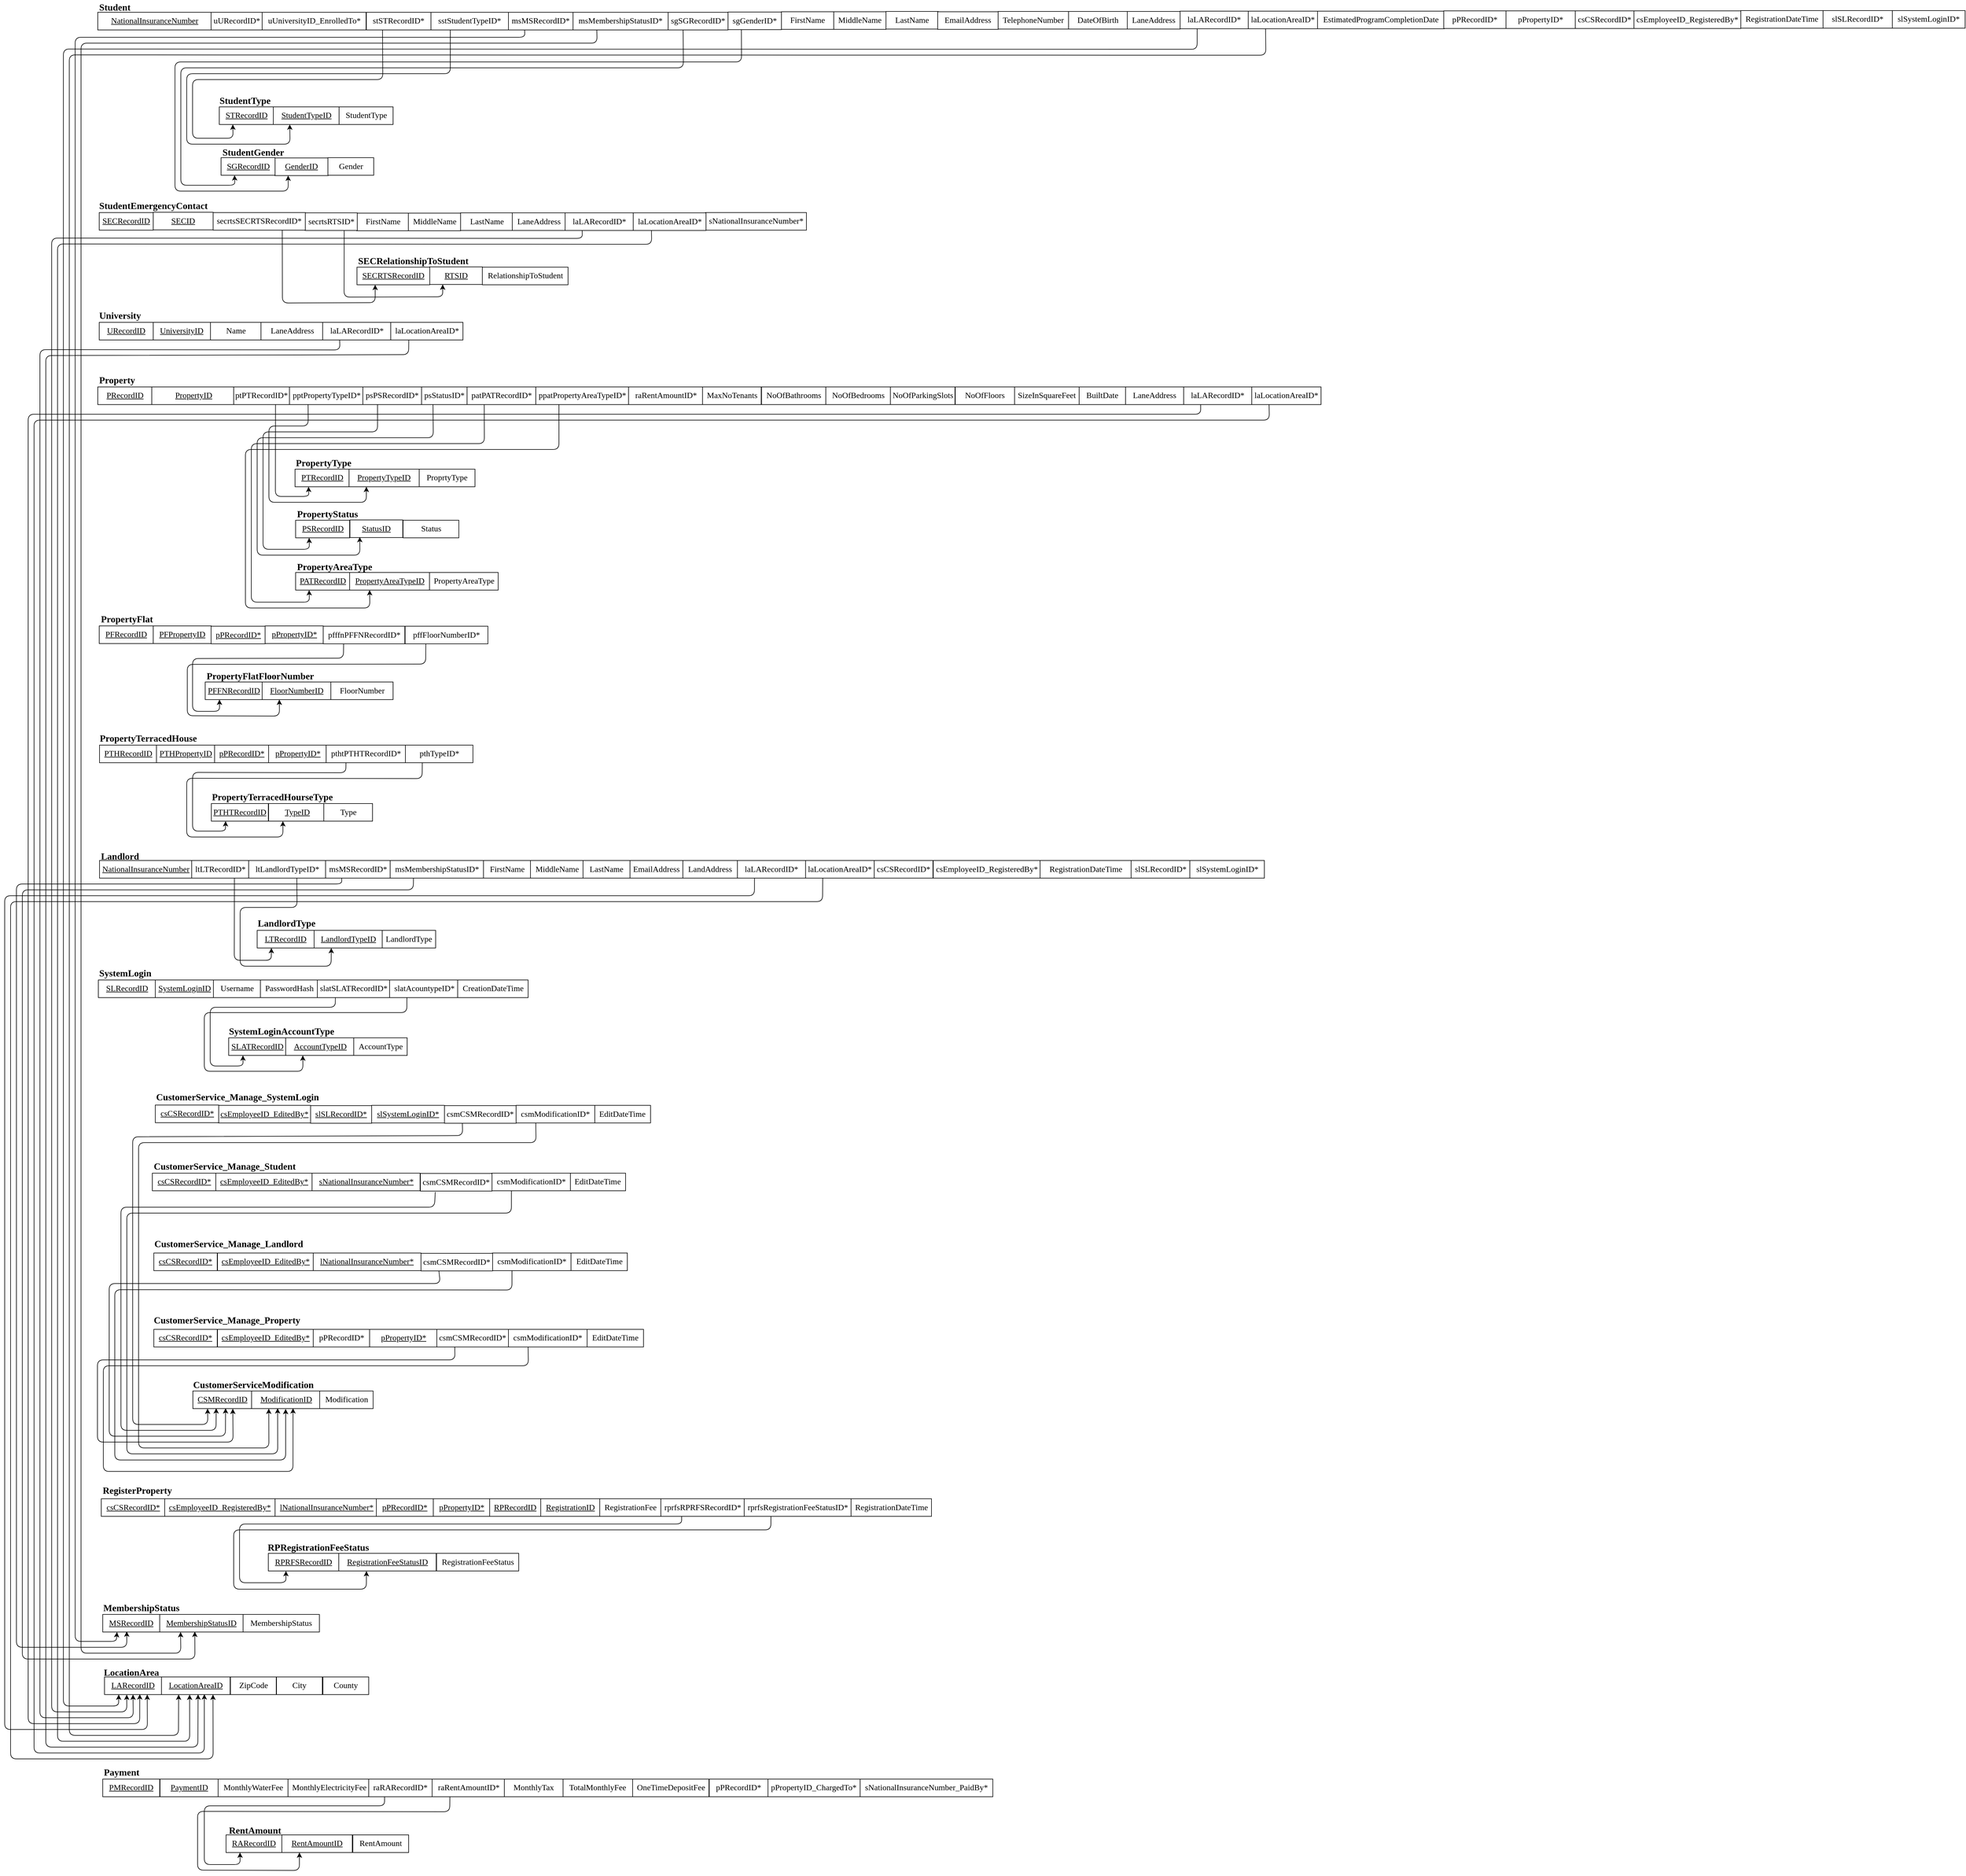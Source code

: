 <mxfile version="12.2.2" type="device" pages="1"><diagram id="bx-ZTYG9bVRK6xC262lA" name="Page-1"><mxGraphModel dx="-1850" dy="702" grid="1" gridSize="10" guides="1" tooltips="1" connect="1" arrows="1" fold="1" page="1" pageScale="1" pageWidth="3400" pageHeight="3300" math="0" shadow="0"><root><mxCell id="0"/><mxCell id="1" parent="0"/><mxCell id="CJqU6J7FZlLAtP6dqWoQ-250" value="&lt;font style=&quot;font-size: 16px&quot; face=&quot;Times New Roman&quot;&gt;Student&lt;/font&gt;" style="text;html=1;resizable=0;points=[];autosize=1;align=left;verticalAlign=top;spacingTop=-4;fontSize=16;fontStyle=1" parent="1" vertex="1"><mxGeometry x="3586.5" y="56" width="60" height="20" as="geometry"/></mxCell><mxCell id="CJqU6J7FZlLAtP6dqWoQ-251" value="&lt;u&gt;NationalInsuranceNumber&lt;/u&gt;" style="rounded=0;whiteSpace=wrap;html=1;fontSize=14;fontFamily=Times New Roman;" parent="1" vertex="1"><mxGeometry x="3586.5" y="77" width="193" height="30" as="geometry"/></mxCell><mxCell id="CJqU6J7FZlLAtP6dqWoQ-252" value="FirstName" style="rounded=0;whiteSpace=wrap;html=1;fontSize=14;fontFamily=Times New Roman;" parent="1" vertex="1"><mxGeometry x="4751" y="76" width="89" height="30" as="geometry"/></mxCell><mxCell id="CJqU6J7FZlLAtP6dqWoQ-253" value="MiddleName" style="rounded=0;whiteSpace=wrap;html=1;fontSize=14;fontFamily=Times New Roman;" parent="1" vertex="1"><mxGeometry x="4840" y="76" width="89" height="30" as="geometry"/></mxCell><mxCell id="CJqU6J7FZlLAtP6dqWoQ-254" value="LastName" style="rounded=0;whiteSpace=wrap;html=1;fontSize=14;fontFamily=Times New Roman;" parent="1" vertex="1"><mxGeometry x="4929" y="75.5" width="89" height="30" as="geometry"/></mxCell><mxCell id="CJqU6J7FZlLAtP6dqWoQ-255" value="TelephoneNumber" style="rounded=0;whiteSpace=wrap;html=1;fontSize=14;fontFamily=Times New Roman;" parent="1" vertex="1"><mxGeometry x="5120" y="75.5" width="120" height="30" as="geometry"/></mxCell><mxCell id="CJqU6J7FZlLAtP6dqWoQ-256" value="DateOfBirth" style="rounded=0;whiteSpace=wrap;html=1;fontSize=14;fontFamily=Times New Roman;" parent="1" vertex="1"><mxGeometry x="5240" y="75.5" width="100" height="30" as="geometry"/></mxCell><mxCell id="CJqU6J7FZlLAtP6dqWoQ-257" value="EstimatedProgramCompletionDate" style="rounded=0;whiteSpace=wrap;html=1;fontSize=14;fontFamily=Times New Roman;" parent="1" vertex="1"><mxGeometry x="5664" y="75" width="216" height="30" as="geometry"/></mxCell><mxCell id="CJqU6J7FZlLAtP6dqWoQ-258" value="LaneAddress" style="rounded=0;whiteSpace=wrap;html=1;fontSize=14;fontFamily=Times New Roman;" parent="1" vertex="1"><mxGeometry x="5340" y="75.5" width="90" height="30" as="geometry"/></mxCell><mxCell id="CJqU6J7FZlLAtP6dqWoQ-262" value="msMembershipStatusID*" style="rounded=0;whiteSpace=wrap;html=1;fontSize=14;fontFamily=Times New Roman;" parent="1" vertex="1"><mxGeometry x="4396" y="77" width="162" height="30" as="geometry"/></mxCell><mxCell id="CJqU6J7FZlLAtP6dqWoQ-263" value="uUniversityID_EnrolledTo*" style="rounded=0;whiteSpace=wrap;html=1;fontSize=14;fontFamily=Times New Roman;" parent="1" vertex="1"><mxGeometry x="3866.5" y="77" width="177" height="30" as="geometry"/></mxCell><mxCell id="CJqU6J7FZlLAtP6dqWoQ-264" value="csEmployeeID_RegisteredBy*" style="rounded=0;whiteSpace=wrap;html=1;fontSize=14;fontFamily=Times New Roman;" parent="1" vertex="1"><mxGeometry x="6203" y="74.5" width="182" height="30" as="geometry"/></mxCell><mxCell id="CJqU6J7FZlLAtP6dqWoQ-265" value="RegistrationDateTime" style="rounded=0;whiteSpace=wrap;html=1;fontSize=14;fontFamily=Times New Roman;" parent="1" vertex="1"><mxGeometry x="6385" y="74" width="140" height="30" as="geometry"/></mxCell><mxCell id="CJqU6J7FZlLAtP6dqWoQ-266" value="slSystemLoginID*" style="rounded=0;whiteSpace=wrap;html=1;fontSize=14;fontFamily=Times New Roman;" parent="1" vertex="1"><mxGeometry x="6643" y="74" width="124" height="30" as="geometry"/></mxCell><mxCell id="CJqU6J7FZlLAtP6dqWoQ-267" value="sstStudentTypeID*" style="rounded=0;whiteSpace=wrap;html=1;fontSize=14;fontFamily=Times New Roman;" parent="1" vertex="1"><mxGeometry x="4154" y="77" width="132" height="30" as="geometry"/></mxCell><mxCell id="CJqU6J7FZlLAtP6dqWoQ-268" value="sgGenderID*" style="rounded=0;whiteSpace=wrap;html=1;fontSize=14;fontFamily=Times New Roman;" parent="1" vertex="1"><mxGeometry x="4660" y="76.5" width="91" height="30" as="geometry"/></mxCell><mxCell id="CJqU6J7FZlLAtP6dqWoQ-270" value="&lt;font style=&quot;font-size: 16px&quot; face=&quot;Times New Roman&quot;&gt;StudentType&lt;/font&gt;" style="text;html=1;resizable=0;points=[];autosize=1;align=left;verticalAlign=top;spacingTop=-4;fontSize=16;fontStyle=1" parent="1" vertex="1"><mxGeometry x="3792" y="214.5" width="100" height="20" as="geometry"/></mxCell><mxCell id="CJqU6J7FZlLAtP6dqWoQ-272" value="&lt;u&gt;StudentTypeID&lt;/u&gt;" style="rounded=0;whiteSpace=wrap;html=1;fontSize=14;fontFamily=Times New Roman;" parent="1" vertex="1"><mxGeometry x="3885.5" y="238" width="112" height="30" as="geometry"/></mxCell><mxCell id="CJqU6J7FZlLAtP6dqWoQ-274" value="StudentType" style="rounded=0;whiteSpace=wrap;html=1;fontSize=14;fontFamily=Times New Roman;" parent="1" vertex="1"><mxGeometry x="3997.5" y="238" width="92" height="30" as="geometry"/></mxCell><mxCell id="CJqU6J7FZlLAtP6dqWoQ-277" value="&lt;font face=&quot;Times New Roman&quot;&gt;MembershipStatus&lt;/font&gt;" style="text;html=1;resizable=0;points=[];autosize=1;align=left;verticalAlign=top;spacingTop=-4;fontSize=16;fontStyle=1" parent="1" vertex="1"><mxGeometry x="3594" y="2781.5" width="140" height="20" as="geometry"/></mxCell><mxCell id="CJqU6J7FZlLAtP6dqWoQ-278" value="&lt;u&gt;MembershipStatusID&lt;/u&gt;" style="rounded=0;whiteSpace=wrap;html=1;fontSize=14;fontFamily=Times New Roman;" parent="1" vertex="1"><mxGeometry x="3692" y="2805.5" width="142" height="30" as="geometry"/></mxCell><mxCell id="CJqU6J7FZlLAtP6dqWoQ-279" value="MembershipStatus" style="rounded=0;whiteSpace=wrap;html=1;fontSize=14;fontFamily=Times New Roman;" parent="1" vertex="1"><mxGeometry x="3834" y="2805.5" width="130" height="30" as="geometry"/></mxCell><mxCell id="CJqU6J7FZlLAtP6dqWoQ-281" value="&lt;font face=&quot;Times New Roman&quot;&gt;StudentGender&lt;/font&gt;" style="text;html=1;resizable=0;points=[];autosize=1;align=left;verticalAlign=top;spacingTop=-4;fontSize=16;fontStyle=1" parent="1" vertex="1"><mxGeometry x="3796.5" y="302.5" width="110" height="20" as="geometry"/></mxCell><mxCell id="CJqU6J7FZlLAtP6dqWoQ-282" value="&lt;u&gt;GenderID&lt;/u&gt;" style="rounded=0;whiteSpace=wrap;html=1;fontSize=14;fontFamily=Times New Roman;" parent="1" vertex="1"><mxGeometry x="3888" y="325" width="91" height="30" as="geometry"/></mxCell><mxCell id="CJqU6J7FZlLAtP6dqWoQ-283" value="Gender" style="rounded=0;whiteSpace=wrap;html=1;fontSize=14;fontFamily=Times New Roman;" parent="1" vertex="1"><mxGeometry x="3978.5" y="324.5" width="78" height="30" as="geometry"/></mxCell><mxCell id="CJqU6J7FZlLAtP6dqWoQ-287" value="City" style="rounded=0;whiteSpace=wrap;html=1;fontSize=14;fontFamily=Times New Roman;" parent="1" vertex="1"><mxGeometry x="3891" y="2912" width="78" height="30" as="geometry"/></mxCell><mxCell id="CJqU6J7FZlLAtP6dqWoQ-288" value="&lt;font face=&quot;Times New Roman&quot;&gt;LocationArea&lt;/font&gt;" style="text;html=1;resizable=0;points=[];autosize=1;align=left;verticalAlign=top;spacingTop=-4;fontSize=16;fontStyle=1" parent="1" vertex="1"><mxGeometry x="3595" y="2891.5" width="100" height="20" as="geometry"/></mxCell><mxCell id="CJqU6J7FZlLAtP6dqWoQ-289" value="&lt;u&gt;LocationAreaID&lt;/u&gt;" style="rounded=0;whiteSpace=wrap;html=1;fontSize=14;fontFamily=Times New Roman;" parent="1" vertex="1"><mxGeometry x="3695" y="2912" width="117" height="30" as="geometry"/></mxCell><mxCell id="CJqU6J7FZlLAtP6dqWoQ-290" value="ZipCode" style="rounded=0;whiteSpace=wrap;html=1;fontSize=14;fontFamily=Times New Roman;" parent="1" vertex="1"><mxGeometry x="3812.5" y="2912" width="78" height="30" as="geometry"/></mxCell><mxCell id="CJqU6J7FZlLAtP6dqWoQ-293" value="County" style="rounded=0;whiteSpace=wrap;html=1;fontSize=14;fontFamily=Times New Roman;" parent="1" vertex="1"><mxGeometry x="3970" y="2912" width="78" height="30" as="geometry"/></mxCell><mxCell id="CJqU6J7FZlLAtP6dqWoQ-296" value="&lt;font style=&quot;font-size: 16px&quot; face=&quot;Times New Roman&quot;&gt;StudentEmergencyContact&lt;/font&gt;" style="text;html=1;resizable=0;points=[];autosize=1;align=left;verticalAlign=top;spacingTop=-4;fontSize=16;fontStyle=1" parent="1" vertex="1"><mxGeometry x="3586.5" y="394" width="190" height="20" as="geometry"/></mxCell><mxCell id="CJqU6J7FZlLAtP6dqWoQ-297" value="&lt;u&gt;SECID&lt;/u&gt;" style="rounded=0;whiteSpace=wrap;html=1;fontSize=14;fontFamily=Times New Roman;" parent="1" vertex="1"><mxGeometry x="3681" y="417.5" width="102" height="30" as="geometry"/></mxCell><mxCell id="CJqU6J7FZlLAtP6dqWoQ-298" value="FirstName" style="rounded=0;whiteSpace=wrap;html=1;fontSize=14;fontFamily=Times New Roman;" parent="1" vertex="1"><mxGeometry x="4027.5" y="419" width="89" height="30" as="geometry"/></mxCell><mxCell id="CJqU6J7FZlLAtP6dqWoQ-299" value="MiddleName" style="rounded=0;whiteSpace=wrap;html=1;fontSize=14;fontFamily=Times New Roman;" parent="1" vertex="1"><mxGeometry x="4115.5" y="419" width="89" height="30" as="geometry"/></mxCell><mxCell id="CJqU6J7FZlLAtP6dqWoQ-300" value="LastName" style="rounded=0;whiteSpace=wrap;html=1;fontSize=14;fontFamily=Times New Roman;" parent="1" vertex="1"><mxGeometry x="4204.5" y="418.5" width="89" height="30" as="geometry"/></mxCell><mxCell id="CJqU6J7FZlLAtP6dqWoQ-302" value="LaneAddress" style="rounded=0;whiteSpace=wrap;html=1;fontSize=14;fontFamily=Times New Roman;" parent="1" vertex="1"><mxGeometry x="4292.5" y="418.5" width="90" height="30" as="geometry"/></mxCell><mxCell id="CJqU6J7FZlLAtP6dqWoQ-306" value="sNationalInsuranceNumber*" style="rounded=0;whiteSpace=wrap;html=1;fontSize=14;fontFamily=Times New Roman;" parent="1" vertex="1"><mxGeometry x="4621.5" y="418" width="172" height="30" as="geometry"/></mxCell><mxCell id="CJqU6J7FZlLAtP6dqWoQ-307" value="&lt;font face=&quot;Times New Roman&quot;&gt;SECRelationshipToStudent&lt;/font&gt;" style="text;html=1;resizable=0;points=[];autosize=1;align=left;verticalAlign=top;spacingTop=-4;fontSize=16;fontStyle=1" parent="1" vertex="1"><mxGeometry x="4028" y="487.5" width="190" height="20" as="geometry"/></mxCell><mxCell id="CJqU6J7FZlLAtP6dqWoQ-308" value="&lt;u&gt;RTSID&lt;/u&gt;" style="rounded=0;whiteSpace=wrap;html=1;fontSize=14;fontFamily=Times New Roman;" parent="1" vertex="1"><mxGeometry x="4151.5" y="510.5" width="90" height="30" as="geometry"/></mxCell><mxCell id="CJqU6J7FZlLAtP6dqWoQ-309" value="RelationshipToStudent" style="rounded=0;whiteSpace=wrap;html=1;fontSize=14;fontFamily=Times New Roman;" parent="1" vertex="1"><mxGeometry x="4241.5" y="511" width="146" height="30" as="geometry"/></mxCell><mxCell id="CJqU6J7FZlLAtP6dqWoQ-313" value="&lt;u&gt;UniversityID&lt;/u&gt;" style="rounded=0;whiteSpace=wrap;html=1;fontSize=14;fontFamily=Times New Roman;" parent="1" vertex="1"><mxGeometry x="3679.5" y="605" width="99" height="30" as="geometry"/></mxCell><mxCell id="CJqU6J7FZlLAtP6dqWoQ-314" value="&lt;font style=&quot;font-size: 16px&quot; face=&quot;Times New Roman&quot;&gt;University&lt;/font&gt;" style="text;html=1;resizable=0;points=[];autosize=1;align=left;verticalAlign=top;spacingTop=-4;fontSize=16;fontStyle=1" parent="1" vertex="1"><mxGeometry x="3586.5" y="581" width="80" height="20" as="geometry"/></mxCell><mxCell id="CJqU6J7FZlLAtP6dqWoQ-315" value="Name" style="rounded=0;whiteSpace=wrap;html=1;fontSize=14;fontFamily=Times New Roman;" parent="1" vertex="1"><mxGeometry x="3778.5" y="605" width="86" height="30" as="geometry"/></mxCell><mxCell id="CJqU6J7FZlLAtP6dqWoQ-317" value="LaneAddress" style="rounded=0;whiteSpace=wrap;html=1;fontSize=14;fontFamily=Times New Roman;" parent="1" vertex="1"><mxGeometry x="3864.5" y="605" width="106" height="30" as="geometry"/></mxCell><mxCell id="CJqU6J7FZlLAtP6dqWoQ-322" value="&lt;font style=&quot;font-size: 16px&quot; face=&quot;Times New Roman&quot;&gt;Property&lt;/font&gt;" style="text;html=1;resizable=0;points=[];autosize=1;align=left;verticalAlign=top;spacingTop=-4;fontSize=16;fontStyle=1" parent="1" vertex="1"><mxGeometry x="3586.5" y="691" width="70" height="20" as="geometry"/></mxCell><mxCell id="CJqU6J7FZlLAtP6dqWoQ-323" value="&lt;u&gt;PropertyID&lt;/u&gt;" style="rounded=0;whiteSpace=wrap;html=1;fontSize=14;fontFamily=Times New Roman;" parent="1" vertex="1"><mxGeometry x="3678.5" y="715" width="142" height="30" as="geometry"/></mxCell><mxCell id="CJqU6J7FZlLAtP6dqWoQ-324" value="psStatusID*" style="rounded=0;whiteSpace=wrap;html=1;fontSize=14;fontFamily=Times New Roman;" parent="1" vertex="1"><mxGeometry x="4138" y="715" width="78" height="30" as="geometry"/></mxCell><mxCell id="CJqU6J7FZlLAtP6dqWoQ-325" value="raRentAmountID*" style="rounded=0;whiteSpace=wrap;html=1;fontSize=14;fontFamily=Times New Roman;" parent="1" vertex="1"><mxGeometry x="4490.5" y="715" width="127" height="30" as="geometry"/></mxCell><mxCell id="CJqU6J7FZlLAtP6dqWoQ-326" value="MaxNoTenants" style="rounded=0;whiteSpace=wrap;html=1;fontSize=14;fontFamily=Times New Roman;" parent="1" vertex="1"><mxGeometry x="4616.5" y="715" width="100" height="30" as="geometry"/></mxCell><mxCell id="CJqU6J7FZlLAtP6dqWoQ-327" value="NoOfBathrooms" style="rounded=0;whiteSpace=wrap;html=1;fontSize=14;fontFamily=Times New Roman;" parent="1" vertex="1"><mxGeometry x="4717" y="715" width="110" height="30" as="geometry"/></mxCell><mxCell id="CJqU6J7FZlLAtP6dqWoQ-328" value="NoOfBedrooms" style="rounded=0;whiteSpace=wrap;html=1;fontSize=14;fontFamily=Times New Roman;" parent="1" vertex="1"><mxGeometry x="4826.5" y="715" width="110" height="30" as="geometry"/></mxCell><mxCell id="CJqU6J7FZlLAtP6dqWoQ-329" value="ppatPropertyAreaTypeID*" style="rounded=0;whiteSpace=wrap;html=1;fontSize=14;fontFamily=Times New Roman;" parent="1" vertex="1"><mxGeometry x="4332.5" y="715" width="158" height="30" as="geometry"/></mxCell><mxCell id="CJqU6J7FZlLAtP6dqWoQ-330" value="NoOfParkingSlots" style="rounded=0;whiteSpace=wrap;html=1;fontSize=14;fontFamily=Times New Roman;" parent="1" vertex="1"><mxGeometry x="4936.5" y="715" width="110" height="30" as="geometry"/></mxCell><mxCell id="CJqU6J7FZlLAtP6dqWoQ-331" value="NoOfFloors" style="rounded=0;whiteSpace=wrap;html=1;fontSize=14;fontFamily=Times New Roman;" parent="1" vertex="1"><mxGeometry x="5047" y="715" width="101" height="30" as="geometry"/></mxCell><mxCell id="CJqU6J7FZlLAtP6dqWoQ-332" value="SizeInSquareFeet" style="rounded=0;whiteSpace=wrap;html=1;fontSize=14;fontFamily=Times New Roman;" parent="1" vertex="1"><mxGeometry x="5148" y="715" width="110" height="30" as="geometry"/></mxCell><mxCell id="CJqU6J7FZlLAtP6dqWoQ-333" value="LaneAddress" style="rounded=0;whiteSpace=wrap;html=1;fontSize=14;fontFamily=Times New Roman;" parent="1" vertex="1"><mxGeometry x="5337" y="715" width="99" height="30" as="geometry"/></mxCell><mxCell id="CJqU6J7FZlLAtP6dqWoQ-337" value="pptPropertyTypeID*" style="rounded=0;whiteSpace=wrap;html=1;fontSize=14;fontFamily=Times New Roman;" parent="1" vertex="1"><mxGeometry x="3913" y="715" width="127" height="30" as="geometry"/></mxCell><mxCell id="CJqU6J7FZlLAtP6dqWoQ-338" value="BuiltDate" style="rounded=0;whiteSpace=wrap;html=1;fontSize=14;fontFamily=Times New Roman;" parent="1" vertex="1"><mxGeometry x="5258" y="715" width="79" height="30" as="geometry"/></mxCell><mxCell id="CJqU6J7FZlLAtP6dqWoQ-339" value="&lt;font face=&quot;Times New Roman&quot;&gt;PropertyType&lt;/font&gt;" style="text;html=1;resizable=0;points=[];autosize=1;align=left;verticalAlign=top;spacingTop=-4;fontSize=16;fontStyle=1" parent="1" vertex="1"><mxGeometry x="3921.5" y="831.5" width="100" height="20" as="geometry"/></mxCell><mxCell id="CJqU6J7FZlLAtP6dqWoQ-340" value="&lt;u&gt;PropertyTypeID&lt;/u&gt;" style="rounded=0;whiteSpace=wrap;html=1;fontSize=14;fontFamily=Times New Roman;" parent="1" vertex="1"><mxGeometry x="4014" y="855" width="120" height="30" as="geometry"/></mxCell><mxCell id="CJqU6J7FZlLAtP6dqWoQ-341" value="ProprtyType" style="rounded=0;whiteSpace=wrap;html=1;fontSize=14;fontFamily=Times New Roman;" parent="1" vertex="1"><mxGeometry x="4134" y="855" width="95" height="30" as="geometry"/></mxCell><mxCell id="CJqU6J7FZlLAtP6dqWoQ-342" value="&lt;font face=&quot;Times New Roman&quot;&gt;PropertyStatus&lt;/font&gt;" style="text;html=1;resizable=0;points=[];autosize=1;align=left;verticalAlign=top;spacingTop=-4;fontSize=16;fontStyle=1" parent="1" vertex="1"><mxGeometry x="3923.5" y="918.5" width="110" height="20" as="geometry"/></mxCell><mxCell id="CJqU6J7FZlLAtP6dqWoQ-343" value="&lt;u&gt;StatusID&lt;/u&gt;" style="rounded=0;whiteSpace=wrap;html=1;fontSize=14;fontFamily=Times New Roman;" parent="1" vertex="1"><mxGeometry x="4016" y="941.5" width="90" height="30" as="geometry"/></mxCell><mxCell id="CJqU6J7FZlLAtP6dqWoQ-344" value="Status" style="rounded=0;whiteSpace=wrap;html=1;fontSize=14;fontFamily=Times New Roman;" parent="1" vertex="1"><mxGeometry x="4106.5" y="942" width="95" height="30" as="geometry"/></mxCell><mxCell id="CJqU6J7FZlLAtP6dqWoQ-347" value="&lt;font face=&quot;Times New Roman&quot;&gt;PropertyAreaType&lt;/font&gt;" style="text;html=1;resizable=0;points=[];autosize=1;align=left;verticalAlign=top;spacingTop=-4;fontSize=16;fontStyle=1" parent="1" vertex="1"><mxGeometry x="3923.5" y="1008.5" width="130" height="20" as="geometry"/></mxCell><mxCell id="CJqU6J7FZlLAtP6dqWoQ-348" value="&lt;u&gt;PropertyAreaTypeID&lt;/u&gt;" style="rounded=0;whiteSpace=wrap;html=1;fontSize=14;fontFamily=Times New Roman;" parent="1" vertex="1"><mxGeometry x="4015.5" y="1031" width="136" height="30" as="geometry"/></mxCell><mxCell id="CJqU6J7FZlLAtP6dqWoQ-349" value="PropertyAreaType" style="rounded=0;whiteSpace=wrap;html=1;fontSize=14;fontFamily=Times New Roman;" parent="1" vertex="1"><mxGeometry x="4151.5" y="1031" width="117" height="30" as="geometry"/></mxCell><mxCell id="CJqU6J7FZlLAtP6dqWoQ-351" value="&lt;u&gt;PTHPropertyID&lt;/u&gt;" style="rounded=0;whiteSpace=wrap;html=1;fontSize=14;fontFamily=Times New Roman;" parent="1" vertex="1"><mxGeometry x="3686.5" y="1325" width="99" height="30" as="geometry"/></mxCell><mxCell id="CJqU6J7FZlLAtP6dqWoQ-352" value="&lt;font style=&quot;font-size: 16px&quot; face=&quot;Times New Roman&quot;&gt;PropertyTerracedHouse&lt;/font&gt;" style="text;html=1;resizable=0;points=[];autosize=1;align=left;verticalAlign=top;spacingTop=-4;fontSize=16;fontStyle=1" parent="1" vertex="1"><mxGeometry x="3588" y="1301" width="170" height="20" as="geometry"/></mxCell><mxCell id="CJqU6J7FZlLAtP6dqWoQ-353" value="pthTypeID*" style="rounded=0;whiteSpace=wrap;html=1;fontSize=14;fontFamily=Times New Roman;" parent="1" vertex="1"><mxGeometry x="4110.5" y="1325" width="115" height="30" as="geometry"/></mxCell><mxCell id="CJqU6J7FZlLAtP6dqWoQ-354" value="&lt;u&gt;pPropertyID*&lt;/u&gt;" style="rounded=0;whiteSpace=wrap;html=1;fontSize=14;fontFamily=Times New Roman;" parent="1" vertex="1"><mxGeometry x="3877.5" y="1325" width="99" height="30" as="geometry"/></mxCell><mxCell id="CJqU6J7FZlLAtP6dqWoQ-359" value="&lt;font face=&quot;Times New Roman&quot;&gt;PropertyTerracedHourseType&lt;/font&gt;" style="text;html=1;resizable=0;points=[];autosize=1;align=left;verticalAlign=top;spacingTop=-4;fontSize=16;fontStyle=1" parent="1" vertex="1"><mxGeometry x="3779" y="1401" width="200" height="20" as="geometry"/></mxCell><mxCell id="CJqU6J7FZlLAtP6dqWoQ-360" value="&lt;u&gt;TypeID&lt;/u&gt;" style="rounded=0;whiteSpace=wrap;html=1;fontSize=14;fontFamily=Times New Roman;" parent="1" vertex="1"><mxGeometry x="3877.5" y="1424.5" width="97" height="30" as="geometry"/></mxCell><mxCell id="CJqU6J7FZlLAtP6dqWoQ-361" value="Type" style="rounded=0;whiteSpace=wrap;html=1;fontSize=14;fontFamily=Times New Roman;" parent="1" vertex="1"><mxGeometry x="3971.5" y="1424.5" width="83" height="30" as="geometry"/></mxCell><mxCell id="CJqU6J7FZlLAtP6dqWoQ-362" value="" style="endArrow=classic;html=1;entryX=0.25;entryY=1;entryDx=0;entryDy=0;exitX=0.25;exitY=1;exitDx=0;exitDy=0;" parent="1" source="CJqU6J7FZlLAtP6dqWoQ-353" target="CJqU6J7FZlLAtP6dqWoQ-360" edge="1"><mxGeometry width="50" height="50" relative="1" as="geometry"><mxPoint x="3699.5" y="1511" as="sourcePoint"/><mxPoint x="3749.5" y="1461" as="targetPoint"/><Array as="points"><mxPoint x="4139" y="1382"/><mxPoint x="3738" y="1381.5"/><mxPoint x="3738" y="1481.5"/><mxPoint x="3902" y="1481.5"/></Array></mxGeometry></mxCell><mxCell id="CJqU6J7FZlLAtP6dqWoQ-363" value="&lt;u&gt;PFPropertyID&lt;/u&gt;" style="rounded=0;whiteSpace=wrap;html=1;fontSize=14;fontFamily=Times New Roman;" parent="1" vertex="1"><mxGeometry x="3681" y="1122" width="99" height="30" as="geometry"/></mxCell><mxCell id="CJqU6J7FZlLAtP6dqWoQ-364" value="&lt;font style=&quot;font-size: 16px&quot; face=&quot;Times New Roman&quot;&gt;PropertyFlat&lt;/font&gt;" style="text;html=1;resizable=0;points=[];autosize=1;align=left;verticalAlign=top;spacingTop=-4;fontSize=16;fontStyle=1" parent="1" vertex="1"><mxGeometry x="3589.5" y="1097.5" width="100" height="20" as="geometry"/></mxCell><mxCell id="CJqU6J7FZlLAtP6dqWoQ-365" value="pffFloorNumberID*" style="rounded=0;whiteSpace=wrap;html=1;fontSize=14;fontFamily=Times New Roman;" parent="1" vertex="1"><mxGeometry x="4110" y="1122.5" width="141" height="30" as="geometry"/></mxCell><mxCell id="CJqU6J7FZlLAtP6dqWoQ-366" value="&lt;u&gt;pPropertyID*&lt;/u&gt;" style="rounded=0;whiteSpace=wrap;html=1;fontSize=14;fontFamily=Times New Roman;" parent="1" vertex="1"><mxGeometry x="3871.5" y="1122" width="99" height="30" as="geometry"/></mxCell><mxCell id="CJqU6J7FZlLAtP6dqWoQ-367" value="&lt;font face=&quot;Times New Roman&quot;&gt;PropertyFlatFloorNumber&lt;/font&gt;" style="text;html=1;resizable=0;points=[];autosize=1;align=left;verticalAlign=top;spacingTop=-4;fontSize=16;fontStyle=1" parent="1" vertex="1"><mxGeometry x="3769.5" y="1195" width="180" height="20" as="geometry"/></mxCell><mxCell id="CJqU6J7FZlLAtP6dqWoQ-368" value="&lt;u&gt;FloorNumberID&lt;/u&gt;" style="rounded=0;whiteSpace=wrap;html=1;fontSize=14;fontFamily=Times New Roman;" parent="1" vertex="1"><mxGeometry x="3866.5" y="1217.5" width="117" height="30" as="geometry"/></mxCell><mxCell id="CJqU6J7FZlLAtP6dqWoQ-369" value="FloorNumber" style="rounded=0;whiteSpace=wrap;html=1;fontSize=14;fontFamily=Times New Roman;" parent="1" vertex="1"><mxGeometry x="3983.5" y="1217.5" width="106" height="30" as="geometry"/></mxCell><mxCell id="CJqU6J7FZlLAtP6dqWoQ-370" value="" style="endArrow=classic;html=1;exitX=0.25;exitY=1;exitDx=0;exitDy=0;entryX=0.25;entryY=1;entryDx=0;entryDy=0;" parent="1" source="CJqU6J7FZlLAtP6dqWoQ-365" target="CJqU6J7FZlLAtP6dqWoQ-368" edge="1"><mxGeometry width="50" height="50" relative="1" as="geometry"><mxPoint x="3639" y="1215" as="sourcePoint"/><mxPoint x="3689" y="1165" as="targetPoint"/><Array as="points"><mxPoint x="4145" y="1187"/><mxPoint x="3739" y="1187.5"/><mxPoint x="3739" y="1275"/><mxPoint x="3896" y="1275.5"/></Array></mxGeometry></mxCell><mxCell id="CJqU6J7FZlLAtP6dqWoQ-371" value="&lt;font face=&quot;Times New Roman&quot;&gt;Landlord&lt;/font&gt;" style="text;html=1;resizable=0;points=[];autosize=1;align=left;verticalAlign=top;spacingTop=-4;fontSize=16;fontStyle=1" parent="1" vertex="1"><mxGeometry x="3589.5" y="1501.5" width="70" height="20" as="geometry"/></mxCell><mxCell id="CJqU6J7FZlLAtP6dqWoQ-372" value="&lt;u&gt;NationalInsuranceNumber&lt;/u&gt;" style="rounded=0;whiteSpace=wrap;html=1;fontSize=14;fontFamily=Times New Roman;" parent="1" vertex="1"><mxGeometry x="3589.5" y="1521.5" width="157" height="30" as="geometry"/></mxCell><mxCell id="CJqU6J7FZlLAtP6dqWoQ-373" value="FirstName" style="rounded=0;whiteSpace=wrap;html=1;fontSize=14;fontFamily=Times New Roman;" parent="1" vertex="1"><mxGeometry x="4243.5" y="1521.5" width="80" height="30" as="geometry"/></mxCell><mxCell id="CJqU6J7FZlLAtP6dqWoQ-374" value="MiddleName" style="rounded=0;whiteSpace=wrap;html=1;fontSize=14;fontFamily=Times New Roman;" parent="1" vertex="1"><mxGeometry x="4323.5" y="1521.5" width="90" height="30" as="geometry"/></mxCell><mxCell id="CJqU6J7FZlLAtP6dqWoQ-375" value="LastName" style="rounded=0;whiteSpace=wrap;html=1;fontSize=14;fontFamily=Times New Roman;" parent="1" vertex="1"><mxGeometry x="4413" y="1521.5" width="80" height="30" as="geometry"/></mxCell><mxCell id="CJqU6J7FZlLAtP6dqWoQ-376" value="EmailAddress" style="rounded=0;whiteSpace=wrap;html=1;fontSize=14;fontFamily=Times New Roman;" parent="1" vertex="1"><mxGeometry x="4493" y="1521.5" width="90" height="30" as="geometry"/></mxCell><mxCell id="CJqU6J7FZlLAtP6dqWoQ-377" value="msMembershipStatusID*" style="rounded=0;whiteSpace=wrap;html=1;fontSize=14;fontFamily=Times New Roman;" parent="1" vertex="1"><mxGeometry x="4084.5" y="1521.5" width="159" height="30" as="geometry"/></mxCell><mxCell id="CJqU6J7FZlLAtP6dqWoQ-378" value="LandAddress" style="rounded=0;whiteSpace=wrap;html=1;fontSize=14;fontFamily=Times New Roman;" parent="1" vertex="1"><mxGeometry x="4583" y="1521.5" width="93" height="30" as="geometry"/></mxCell><mxCell id="CJqU6J7FZlLAtP6dqWoQ-380" value="laLocationAreaID*" style="rounded=0;whiteSpace=wrap;html=1;fontSize=14;fontFamily=Times New Roman;" parent="1" vertex="1"><mxGeometry x="4792" y="1521.5" width="117" height="30" as="geometry"/></mxCell><mxCell id="CJqU6J7FZlLAtP6dqWoQ-382" value="csEmployeeID_RegisteredBy*" style="rounded=0;whiteSpace=wrap;html=1;fontSize=14;fontFamily=Times New Roman;" parent="1" vertex="1"><mxGeometry x="5009.5" y="1521.5" width="182" height="30" as="geometry"/></mxCell><mxCell id="CJqU6J7FZlLAtP6dqWoQ-383" value="RegistrationDateTime" style="rounded=0;whiteSpace=wrap;html=1;fontSize=14;fontFamily=Times New Roman;" parent="1" vertex="1"><mxGeometry x="5191.5" y="1521.5" width="155" height="30" as="geometry"/></mxCell><mxCell id="CJqU6J7FZlLAtP6dqWoQ-384" value="ltLandlordTypeID*" style="rounded=0;whiteSpace=wrap;html=1;fontSize=14;fontFamily=Times New Roman;" parent="1" vertex="1"><mxGeometry x="3843.5" y="1521.5" width="131" height="30" as="geometry"/></mxCell><mxCell id="CJqU6J7FZlLAtP6dqWoQ-385" value="slSystemLoginID*" style="rounded=0;whiteSpace=wrap;html=1;fontSize=14;fontFamily=Times New Roman;" parent="1" vertex="1"><mxGeometry x="5446.5" y="1521.5" width="127" height="30" as="geometry"/></mxCell><mxCell id="CJqU6J7FZlLAtP6dqWoQ-386" value="&lt;font face=&quot;Times New Roman&quot;&gt;LandlordType&lt;/font&gt;" style="text;html=1;resizable=0;points=[];autosize=1;align=left;verticalAlign=top;spacingTop=-4;fontSize=16;fontStyle=1" parent="1" vertex="1"><mxGeometry x="3856.5" y="1616" width="110" height="20" as="geometry"/></mxCell><mxCell id="CJqU6J7FZlLAtP6dqWoQ-387" value="&lt;u&gt;LandlordTypeID&lt;/u&gt;" style="rounded=0;whiteSpace=wrap;html=1;fontSize=14;fontFamily=Times New Roman;" parent="1" vertex="1"><mxGeometry x="3955" y="1640.5" width="117" height="30" as="geometry"/></mxCell><mxCell id="CJqU6J7FZlLAtP6dqWoQ-388" value="LandlordType" style="rounded=0;whiteSpace=wrap;html=1;fontSize=14;fontFamily=Times New Roman;" parent="1" vertex="1"><mxGeometry x="4071" y="1640.5" width="91" height="30" as="geometry"/></mxCell><mxCell id="CJqU6J7FZlLAtP6dqWoQ-389" value="" style="endArrow=classic;html=1;entryX=0.25;entryY=1;entryDx=0;entryDy=0;exitX=0.626;exitY=1.008;exitDx=0;exitDy=0;exitPerimeter=0;" parent="1" source="CJqU6J7FZlLAtP6dqWoQ-384" target="CJqU6J7FZlLAtP6dqWoQ-387" edge="1"><mxGeometry width="50" height="50" relative="1" as="geometry"><mxPoint x="3720" y="1659" as="sourcePoint"/><mxPoint x="3770" y="1609" as="targetPoint"/><Array as="points"><mxPoint x="3926" y="1601.5"/><mxPoint x="3829" y="1601.5"/><mxPoint x="3829" y="1701.5"/><mxPoint x="3984" y="1701.5"/></Array></mxGeometry></mxCell><mxCell id="CJqU6J7FZlLAtP6dqWoQ-394" value="&lt;u&gt;SystemLoginID&lt;/u&gt;" style="rounded=0;whiteSpace=wrap;html=1;fontSize=14;fontFamily=Times New Roman;" parent="1" vertex="1"><mxGeometry x="3684.5" y="1725" width="99" height="30" as="geometry"/></mxCell><mxCell id="CJqU6J7FZlLAtP6dqWoQ-395" value="&lt;font face=&quot;Times New Roman&quot;&gt;SystemLogin&lt;/font&gt;" style="text;html=1;resizable=0;points=[];autosize=1;align=left;verticalAlign=top;spacingTop=-4;fontSize=16;fontStyle=1" parent="1" vertex="1"><mxGeometry x="3586.5" y="1701" width="100" height="20" as="geometry"/></mxCell><mxCell id="CJqU6J7FZlLAtP6dqWoQ-396" value="Username" style="rounded=0;whiteSpace=wrap;html=1;fontSize=14;fontFamily=Times New Roman;" parent="1" vertex="1"><mxGeometry x="3783.5" y="1725" width="80" height="30" as="geometry"/></mxCell><mxCell id="CJqU6J7FZlLAtP6dqWoQ-397" value="PasswordHash" style="rounded=0;whiteSpace=wrap;html=1;fontSize=14;fontFamily=Times New Roman;" parent="1" vertex="1"><mxGeometry x="3863.5" y="1725" width="98" height="30" as="geometry"/></mxCell><mxCell id="CJqU6J7FZlLAtP6dqWoQ-398" value="slatAcountypeID*" style="rounded=0;whiteSpace=wrap;html=1;fontSize=14;fontFamily=Times New Roman;" parent="1" vertex="1"><mxGeometry x="4083.5" y="1725" width="118" height="30" as="geometry"/></mxCell><mxCell id="CJqU6J7FZlLAtP6dqWoQ-399" value="&lt;span&gt;CreationDateTime&lt;/span&gt;" style="rounded=0;whiteSpace=wrap;html=1;fontSize=14;fontFamily=Times New Roman;fontStyle=0" parent="1" vertex="1"><mxGeometry x="4199.5" y="1725" width="120" height="30" as="geometry"/></mxCell><mxCell id="CJqU6J7FZlLAtP6dqWoQ-400" value="&lt;font face=&quot;Times New Roman&quot;&gt;SystemLoginAccountType&lt;/font&gt;" style="text;html=1;resizable=0;points=[];autosize=1;align=left;verticalAlign=top;spacingTop=-4;fontSize=16;fontStyle=1" parent="1" vertex="1"><mxGeometry x="3807.5" y="1800" width="190" height="20" as="geometry"/></mxCell><mxCell id="CJqU6J7FZlLAtP6dqWoQ-401" value="&lt;u&gt;AccountTypeID&lt;/u&gt;" style="rounded=0;whiteSpace=wrap;html=1;fontSize=14;fontFamily=Times New Roman;" parent="1" vertex="1"><mxGeometry x="3906.5" y="1823.5" width="117" height="30" as="geometry"/></mxCell><mxCell id="CJqU6J7FZlLAtP6dqWoQ-402" value="AccountType" style="rounded=0;whiteSpace=wrap;html=1;fontSize=14;fontFamily=Times New Roman;" parent="1" vertex="1"><mxGeometry x="4022.5" y="1823.5" width="91" height="30" as="geometry"/></mxCell><mxCell id="CJqU6J7FZlLAtP6dqWoQ-403" value="" style="endArrow=classic;html=1;entryX=0.25;entryY=1;entryDx=0;entryDy=0;exitX=0.25;exitY=1;exitDx=0;exitDy=0;" parent="1" source="CJqU6J7FZlLAtP6dqWoQ-398" target="CJqU6J7FZlLAtP6dqWoQ-401" edge="1"><mxGeometry width="50" height="50" relative="1" as="geometry"><mxPoint x="3669.5" y="1760" as="sourcePoint"/><mxPoint x="3719.5" y="1710" as="targetPoint"/><Array as="points"><mxPoint x="4113" y="1780.5"/><mxPoint x="3768" y="1780.5"/><mxPoint x="3768" y="1880.5"/><mxPoint x="3936" y="1880.5"/></Array></mxGeometry></mxCell><mxCell id="CJqU6J7FZlLAtP6dqWoQ-404" value="&lt;font face=&quot;Times New Roman&quot;&gt;CustomerService_Manage_Student&lt;/font&gt;" style="text;html=1;resizable=0;points=[];autosize=1;align=left;verticalAlign=top;spacingTop=-4;fontSize=16;fontStyle=1" parent="1" vertex="1"><mxGeometry x="3680" y="2030" width="240" height="20" as="geometry"/></mxCell><mxCell id="CJqU6J7FZlLAtP6dqWoQ-405" value="&lt;span&gt;sNationalInsuranceNumber*&lt;br&gt;&lt;/span&gt;" style="rounded=0;whiteSpace=wrap;html=1;fontSize=14;fontFamily=Times New Roman;fontStyle=4" parent="1" vertex="1"><mxGeometry x="3951.5" y="2054" width="184" height="30" as="geometry"/></mxCell><mxCell id="CJqU6J7FZlLAtP6dqWoQ-406" value="&lt;span&gt;csEmployeeID_EditedBy*&lt;br&gt;&lt;/span&gt;" style="rounded=0;whiteSpace=wrap;html=1;fontSize=14;fontFamily=Times New Roman;fontStyle=4" parent="1" vertex="1"><mxGeometry x="3787.5" y="2054" width="164" height="30" as="geometry"/></mxCell><mxCell id="CJqU6J7FZlLAtP6dqWoQ-408" value="&lt;span&gt;EditDateTime&lt;br&gt;&lt;/span&gt;" style="rounded=0;whiteSpace=wrap;html=1;fontSize=14;fontFamily=Times New Roman;fontStyle=0" parent="1" vertex="1"><mxGeometry x="4389.5" y="2054" width="96" height="30" as="geometry"/></mxCell><mxCell id="CJqU6J7FZlLAtP6dqWoQ-409" value="&lt;font face=&quot;Times New Roman&quot;&gt;CustomerService_Manage_Landlord&lt;/font&gt;" style="text;html=1;resizable=0;points=[];autosize=1;align=left;verticalAlign=top;spacingTop=-4;fontSize=16;fontStyle=1" parent="1" vertex="1"><mxGeometry x="3681" y="2162" width="250" height="20" as="geometry"/></mxCell><mxCell id="CJqU6J7FZlLAtP6dqWoQ-410" value="&lt;span&gt;lNationalInsuranceNumber*&lt;br&gt;&lt;/span&gt;" style="rounded=0;whiteSpace=wrap;html=1;fontSize=14;fontFamily=Times New Roman;fontStyle=4" parent="1" vertex="1"><mxGeometry x="3953" y="2190" width="184" height="30" as="geometry"/></mxCell><mxCell id="CJqU6J7FZlLAtP6dqWoQ-411" value="&lt;span&gt;csEmployeeID_EditedBy*&lt;br&gt;&lt;/span&gt;" style="rounded=0;whiteSpace=wrap;html=1;fontSize=14;fontFamily=Times New Roman;fontStyle=4" parent="1" vertex="1"><mxGeometry x="3790.5" y="2190" width="163" height="30" as="geometry"/></mxCell><mxCell id="CJqU6J7FZlLAtP6dqWoQ-413" value="&lt;span&gt;EditDateTime&lt;br&gt;&lt;/span&gt;" style="rounded=0;whiteSpace=wrap;html=1;fontSize=14;fontFamily=Times New Roman;fontStyle=0" parent="1" vertex="1"><mxGeometry x="4392.5" y="2190" width="96" height="30" as="geometry"/></mxCell><mxCell id="CJqU6J7FZlLAtP6dqWoQ-414" value="&lt;font face=&quot;Times New Roman&quot;&gt;CustomerService_Manage_SystemLogin&lt;/font&gt;" style="text;html=1;resizable=0;points=[];autosize=1;align=left;verticalAlign=top;spacingTop=-4;fontSize=16;fontStyle=1" parent="1" vertex="1"><mxGeometry x="3683.5" y="1911.5" width="280" height="20" as="geometry"/></mxCell><mxCell id="CJqU6J7FZlLAtP6dqWoQ-415" value="slSystemLoginID*" style="rounded=0;whiteSpace=wrap;html=1;fontSize=14;fontFamily=Times New Roman;fontStyle=4" parent="1" vertex="1"><mxGeometry x="4053" y="1938.5" width="124" height="30" as="geometry"/></mxCell><mxCell id="CJqU6J7FZlLAtP6dqWoQ-416" value="&lt;span&gt;csEmployeeID_EditedBy*&lt;br&gt;&lt;/span&gt;" style="rounded=0;whiteSpace=wrap;html=1;fontSize=14;fontFamily=Times New Roman;fontStyle=4" parent="1" vertex="1"><mxGeometry x="3792" y="1938.5" width="157" height="30" as="geometry"/></mxCell><mxCell id="CJqU6J7FZlLAtP6dqWoQ-418" value="&lt;span&gt;EditDateTime&lt;br&gt;&lt;/span&gt;" style="rounded=0;whiteSpace=wrap;html=1;fontSize=14;fontFamily=Times New Roman;fontStyle=0" parent="1" vertex="1"><mxGeometry x="4432" y="1938.5" width="96" height="30" as="geometry"/></mxCell><mxCell id="CJqU6J7FZlLAtP6dqWoQ-419" value="&lt;font face=&quot;Times New Roman&quot;&gt;CustomerService_Manage_&lt;/font&gt;&lt;span style=&quot;font-family: &amp;#34;times new roman&amp;#34;&quot;&gt;Property&lt;/span&gt;" style="text;html=1;resizable=0;points=[];autosize=1;align=left;verticalAlign=top;spacingTop=-4;fontSize=16;fontStyle=1" parent="1" vertex="1"><mxGeometry x="3680" y="2292" width="250" height="20" as="geometry"/></mxCell><mxCell id="CJqU6J7FZlLAtP6dqWoQ-420" value="pPropertyID*" style="rounded=0;whiteSpace=wrap;html=1;fontSize=14;fontFamily=Times New Roman;fontStyle=4" parent="1" vertex="1"><mxGeometry x="4049.5" y="2320" width="115" height="30" as="geometry"/></mxCell><mxCell id="CJqU6J7FZlLAtP6dqWoQ-421" value="&lt;span&gt;csEmployeeID_EditedBy*&lt;br&gt;&lt;/span&gt;" style="rounded=0;whiteSpace=wrap;html=1;fontSize=14;fontFamily=Times New Roman;fontStyle=4" parent="1" vertex="1"><mxGeometry x="3790.5" y="2320" width="163" height="30" as="geometry"/></mxCell><mxCell id="CJqU6J7FZlLAtP6dqWoQ-422" value="&lt;span&gt;csmModificationID*&lt;br&gt;&lt;/span&gt;" style="rounded=0;whiteSpace=wrap;html=1;fontSize=14;fontFamily=Times New Roman;fontStyle=0" parent="1" vertex="1"><mxGeometry x="4286" y="2320" width="134" height="30" as="geometry"/></mxCell><mxCell id="CJqU6J7FZlLAtP6dqWoQ-423" value="&lt;span&gt;EditDateTime&lt;br&gt;&lt;/span&gt;" style="rounded=0;whiteSpace=wrap;html=1;fontSize=14;fontFamily=Times New Roman;fontStyle=0" parent="1" vertex="1"><mxGeometry x="4420" y="2320" width="96" height="30" as="geometry"/></mxCell><mxCell id="CJqU6J7FZlLAtP6dqWoQ-431" value="&lt;font face=&quot;Times New Roman&quot;&gt;CustomerServiceModification&lt;/font&gt;" style="text;html=1;resizable=0;points=[];autosize=1;align=left;verticalAlign=top;spacingTop=-4;fontSize=16;fontStyle=1" parent="1" vertex="1"><mxGeometry x="3746.5" y="2402" width="210" height="20" as="geometry"/></mxCell><mxCell id="CJqU6J7FZlLAtP6dqWoQ-432" value="&lt;u&gt;ModificationID&lt;/u&gt;" style="rounded=0;whiteSpace=wrap;html=1;fontSize=14;fontFamily=Times New Roman;" parent="1" vertex="1"><mxGeometry x="3848.5" y="2425" width="117" height="30" as="geometry"/></mxCell><mxCell id="CJqU6J7FZlLAtP6dqWoQ-433" value="Modification" style="rounded=0;whiteSpace=wrap;html=1;fontSize=14;fontFamily=Times New Roman;" parent="1" vertex="1"><mxGeometry x="3964.5" y="2425" width="91" height="30" as="geometry"/></mxCell><mxCell id="CJqU6J7FZlLAtP6dqWoQ-436" value="&lt;span&gt;csmModificationID*&lt;br&gt;&lt;/span&gt;" style="rounded=0;whiteSpace=wrap;html=1;fontSize=14;fontFamily=Times New Roman;fontStyle=0" parent="1" vertex="1"><mxGeometry x="4258.5" y="2190" width="134" height="30" as="geometry"/></mxCell><mxCell id="CJqU6J7FZlLAtP6dqWoQ-438" value="&lt;span&gt;csmModificationID*&lt;br&gt;&lt;/span&gt;" style="rounded=0;whiteSpace=wrap;html=1;fontSize=14;fontFamily=Times New Roman;fontStyle=0" parent="1" vertex="1"><mxGeometry x="4299" y="1938.5" width="134" height="30" as="geometry"/></mxCell><mxCell id="CJqU6J7FZlLAtP6dqWoQ-439" value="&lt;span&gt;csmModificationID*&lt;br&gt;&lt;/span&gt;" style="rounded=0;whiteSpace=wrap;html=1;fontSize=14;fontFamily=Times New Roman;fontStyle=0" parent="1" vertex="1"><mxGeometry x="4257.5" y="2054" width="134" height="30" as="geometry"/></mxCell><mxCell id="CJqU6J7FZlLAtP6dqWoQ-443" value="&lt;span&gt;csEmployeeID_RegisteredBy*&lt;br&gt;&lt;/span&gt;" style="rounded=0;whiteSpace=wrap;html=1;fontSize=14;fontFamily=Times New Roman;fontStyle=4" parent="1" vertex="1"><mxGeometry x="3699.5" y="2608.5" width="189" height="30" as="geometry"/></mxCell><mxCell id="CJqU6J7FZlLAtP6dqWoQ-444" value="lNationalInsuranceNumber*" style="rounded=0;whiteSpace=wrap;html=1;fontSize=14;fontFamily=Times New Roman;fontStyle=4" parent="1" vertex="1"><mxGeometry x="3888.5" y="2608.5" width="175" height="30" as="geometry"/></mxCell><mxCell id="CJqU6J7FZlLAtP6dqWoQ-445" value="pPropertyID*" style="rounded=0;whiteSpace=wrap;html=1;fontSize=14;fontFamily=Times New Roman;fontStyle=4" parent="1" vertex="1"><mxGeometry x="4158" y="2608.5" width="97" height="30" as="geometry"/></mxCell><mxCell id="CJqU6J7FZlLAtP6dqWoQ-446" value="&lt;font face=&quot;Times New Roman&quot;&gt;RegisterProperty&lt;/font&gt;" style="text;html=1;resizable=0;points=[];autosize=1;align=left;verticalAlign=top;spacingTop=-4;fontSize=16;fontStyle=1" parent="1" vertex="1"><mxGeometry x="3593" y="2581.5" width="120" height="20" as="geometry"/></mxCell><mxCell id="CJqU6J7FZlLAtP6dqWoQ-447" value="&lt;u&gt;RegistrationID&lt;/u&gt;" style="rounded=0;whiteSpace=wrap;html=1;fontSize=14;fontFamily=Times New Roman;fontStyle=0" parent="1" vertex="1"><mxGeometry x="4340.5" y="2608.5" width="101" height="30" as="geometry"/></mxCell><mxCell id="CJqU6J7FZlLAtP6dqWoQ-448" value="RegistrationFee" style="rounded=0;whiteSpace=wrap;html=1;fontSize=14;fontFamily=Times New Roman;fontStyle=0" parent="1" vertex="1"><mxGeometry x="4441.5" y="2608.5" width="104" height="30" as="geometry"/></mxCell><mxCell id="CJqU6J7FZlLAtP6dqWoQ-449" value="rprfsRegistrationFeeStatusID*" style="rounded=0;whiteSpace=wrap;html=1;fontSize=14;fontFamily=Times New Roman;fontStyle=0" parent="1" vertex="1"><mxGeometry x="4687.5" y="2608.5" width="182" height="30" as="geometry"/></mxCell><mxCell id="CJqU6J7FZlLAtP6dqWoQ-450" value="RegistrationDateTime" style="rounded=0;whiteSpace=wrap;html=1;fontSize=14;fontFamily=Times New Roman;fontStyle=0" parent="1" vertex="1"><mxGeometry x="4869.5" y="2608.5" width="137" height="30" as="geometry"/></mxCell><mxCell id="CJqU6J7FZlLAtP6dqWoQ-451" value="&lt;font face=&quot;Times New Roman&quot;&gt;RPRegistrationFeeStatus&lt;/font&gt;" style="text;html=1;resizable=0;points=[];autosize=1;align=left;verticalAlign=top;spacingTop=-4;fontSize=16;fontStyle=1" parent="1" vertex="1"><mxGeometry x="3874" y="2678.5" width="180" height="20" as="geometry"/></mxCell><mxCell id="CJqU6J7FZlLAtP6dqWoQ-452" value="&lt;u&gt;RegistrationFeeStatusID&lt;/u&gt;" style="rounded=0;whiteSpace=wrap;html=1;fontSize=14;fontFamily=Times New Roman;" parent="1" vertex="1"><mxGeometry x="3997" y="2701.5" width="166" height="30" as="geometry"/></mxCell><mxCell id="CJqU6J7FZlLAtP6dqWoQ-453" value="RegistrationFeeStatus" style="rounded=0;whiteSpace=wrap;html=1;fontSize=14;fontFamily=Times New Roman;" parent="1" vertex="1"><mxGeometry x="4163.5" y="2701.5" width="140" height="30" as="geometry"/></mxCell><mxCell id="CJqU6J7FZlLAtP6dqWoQ-454" value="" style="endArrow=classic;html=1;entryX=0.284;entryY=1.006;entryDx=0;entryDy=0;entryPerimeter=0;exitX=0.25;exitY=1;exitDx=0;exitDy=0;" parent="1" source="CJqU6J7FZlLAtP6dqWoQ-449" target="CJqU6J7FZlLAtP6dqWoQ-452" edge="1"><mxGeometry width="50" height="50" relative="1" as="geometry"><mxPoint x="3736.5" y="2821.5" as="sourcePoint"/><mxPoint x="3786.5" y="2771.5" as="targetPoint"/><Array as="points"><mxPoint x="4733" y="2661.5"/><mxPoint x="3818" y="2661.5"/><mxPoint x="3818" y="2762.5"/><mxPoint x="4044" y="2762.5"/></Array></mxGeometry></mxCell><mxCell id="CJqU6J7FZlLAtP6dqWoQ-455" value="secrtsRTSID*" style="rounded=0;whiteSpace=wrap;html=1;fontSize=14;fontFamily=Times New Roman;" parent="1" vertex="1"><mxGeometry x="3939.5" y="418.5" width="89" height="30" as="geometry"/></mxCell><mxCell id="CJqU6J7FZlLAtP6dqWoQ-456" value="" style="endArrow=classic;html=1;entryX=0.25;entryY=1;entryDx=0;entryDy=0;exitX=0.75;exitY=1;exitDx=0;exitDy=0;" parent="1" source="CJqU6J7FZlLAtP6dqWoQ-455" target="CJqU6J7FZlLAtP6dqWoQ-308" edge="1"><mxGeometry width="50" height="50" relative="1" as="geometry"><mxPoint x="3806.5" y="571" as="sourcePoint"/><mxPoint x="3856.5" y="521" as="targetPoint"/><Array as="points"><mxPoint x="4006" y="562"/><mxPoint x="4174" y="561.5"/></Array></mxGeometry></mxCell><mxCell id="CJqU6J7FZlLAtP6dqWoQ-461" value="laLocationAreaID*" style="rounded=0;whiteSpace=wrap;html=1;fontSize=14;fontFamily=Times New Roman;" parent="1" vertex="1"><mxGeometry x="5552" y="715" width="118" height="30" as="geometry"/></mxCell><mxCell id="CJqU6J7FZlLAtP6dqWoQ-464" value="laLocationAreaID*" style="rounded=0;whiteSpace=wrap;html=1;fontSize=14;fontFamily=Times New Roman;" parent="1" vertex="1"><mxGeometry x="4085.5" y="605" width="123" height="30" as="geometry"/></mxCell><mxCell id="CJqU6J7FZlLAtP6dqWoQ-468" value="laLocationAreaID*" style="rounded=0;whiteSpace=wrap;html=1;fontSize=14;fontFamily=Times New Roman;" parent="1" vertex="1"><mxGeometry x="4498.5" y="418.5" width="124" height="30" as="geometry"/></mxCell><mxCell id="CJqU6J7FZlLAtP6dqWoQ-471" value="laLocationAreaID*" style="rounded=0;whiteSpace=wrap;html=1;fontSize=14;fontFamily=Times New Roman;" parent="1" vertex="1"><mxGeometry x="5546" y="75" width="118" height="30" as="geometry"/></mxCell><mxCell id="CJqU6J7FZlLAtP6dqWoQ-491" value="&lt;font face=&quot;Times New Roman&quot;&gt;RentAmount&lt;/font&gt;" style="text;html=1;resizable=0;points=[];autosize=1;align=left;verticalAlign=top;spacingTop=-4;fontSize=16;fontStyle=1" parent="1" vertex="1"><mxGeometry x="3808" y="3161" width="100" height="20" as="geometry"/></mxCell><mxCell id="CJqU6J7FZlLAtP6dqWoQ-492" value="&lt;u&gt;RentAmountID&lt;/u&gt;" style="rounded=0;whiteSpace=wrap;html=1;fontSize=14;fontFamily=Times New Roman;" parent="1" vertex="1"><mxGeometry x="3900" y="3181" width="120" height="30" as="geometry"/></mxCell><mxCell id="CJqU6J7FZlLAtP6dqWoQ-493" value="RentAmount" style="rounded=0;whiteSpace=wrap;html=1;fontSize=14;fontFamily=Times New Roman;" parent="1" vertex="1"><mxGeometry x="4021" y="3181" width="95" height="30" as="geometry"/></mxCell><mxCell id="CJqU6J7FZlLAtP6dqWoQ-494" value="&lt;u&gt;PaymentID&lt;/u&gt;" style="rounded=0;whiteSpace=wrap;html=1;fontSize=14;fontFamily=Times New Roman;" parent="1" vertex="1"><mxGeometry x="3692.5" y="3086" width="99" height="30" as="geometry"/></mxCell><mxCell id="CJqU6J7FZlLAtP6dqWoQ-495" value="&lt;font face=&quot;Times New Roman&quot;&gt;Payment&lt;/font&gt;" style="text;html=1;resizable=0;points=[];autosize=1;align=left;verticalAlign=top;spacingTop=-4;fontSize=16;fontStyle=1" parent="1" vertex="1"><mxGeometry x="3595" y="3061.5" width="70" height="20" as="geometry"/></mxCell><mxCell id="CJqU6J7FZlLAtP6dqWoQ-496" value="MonthlyWaterFee" style="rounded=0;whiteSpace=wrap;html=1;fontSize=14;fontFamily=Times New Roman;" parent="1" vertex="1"><mxGeometry x="3791.5" y="3086" width="119" height="30" as="geometry"/></mxCell><mxCell id="CJqU6J7FZlLAtP6dqWoQ-497" value="MonthlyElectricityFee" style="rounded=0;whiteSpace=wrap;html=1;fontSize=14;fontFamily=Times New Roman;" parent="1" vertex="1"><mxGeometry x="3910.5" y="3086" width="140" height="30" as="geometry"/></mxCell><mxCell id="CJqU6J7FZlLAtP6dqWoQ-498" value="raRentAmountID*" style="rounded=0;whiteSpace=wrap;html=1;fontSize=14;fontFamily=Times New Roman;" parent="1" vertex="1"><mxGeometry x="4154.5" y="3086" width="127" height="30" as="geometry"/></mxCell><mxCell id="CJqU6J7FZlLAtP6dqWoQ-499" value="TotalMonthlyFee" style="rounded=0;whiteSpace=wrap;html=1;fontSize=14;fontFamily=Times New Roman;" parent="1" vertex="1"><mxGeometry x="4378" y="3086" width="120" height="30" as="geometry"/></mxCell><mxCell id="CJqU6J7FZlLAtP6dqWoQ-500" value="OneTimeDepositFee" style="rounded=0;whiteSpace=wrap;html=1;fontSize=14;fontFamily=Times New Roman;" parent="1" vertex="1"><mxGeometry x="4497.5" y="3086" width="130" height="30" as="geometry"/></mxCell><mxCell id="CJqU6J7FZlLAtP6dqWoQ-501" value="&lt;span&gt;sNationalInsuranceNumber_PaidBy*&lt;/span&gt;" style="rounded=0;whiteSpace=wrap;html=1;fontSize=14;fontFamily=Times New Roman;fontStyle=0" parent="1" vertex="1"><mxGeometry x="4885" y="3086" width="226" height="30" as="geometry"/></mxCell><mxCell id="CJqU6J7FZlLAtP6dqWoQ-502" value="pPropertyID_ChargedTo*" style="rounded=0;whiteSpace=wrap;html=1;fontSize=14;fontFamily=Times New Roman;" parent="1" vertex="1"><mxGeometry x="4727" y="3086" width="158" height="30" as="geometry"/></mxCell><mxCell id="CJqU6J7FZlLAtP6dqWoQ-503" value="" style="endArrow=classic;html=1;entryX=0.25;entryY=1;entryDx=0;entryDy=0;exitX=0.25;exitY=1;exitDx=0;exitDy=0;" parent="1" source="CJqU6J7FZlLAtP6dqWoQ-498" target="CJqU6J7FZlLAtP6dqWoQ-492" edge="1"><mxGeometry width="50" height="50" relative="1" as="geometry"><mxPoint x="3696.5" y="3191" as="sourcePoint"/><mxPoint x="3746.5" y="3141" as="targetPoint"/><Array as="points"><mxPoint x="4186" y="3141.5"/><mxPoint x="3756.5" y="3141"/><mxPoint x="3756.5" y="3241"/><mxPoint x="3930" y="3241.5"/></Array></mxGeometry></mxCell><mxCell id="nCBkDx92TlWgb0tX4NbL-1" value="pPropertyID*" style="rounded=0;whiteSpace=wrap;html=1;fontSize=14;fontFamily=Times New Roman;" parent="1" vertex="1"><mxGeometry x="5985" y="74.5" width="118" height="30" as="geometry"/></mxCell><mxCell id="V4XCWOFF-U3befaHr2gZ-1" value="MonthlyTax" style="rounded=0;whiteSpace=wrap;html=1;fontSize=14;fontFamily=Times New Roman;" parent="1" vertex="1"><mxGeometry x="4279" y="3086" width="100" height="30" as="geometry"/></mxCell><mxCell id="V4XCWOFF-U3befaHr2gZ-2" value="STRecordID" style="rounded=0;whiteSpace=wrap;html=1;fontSize=14;fontFamily=Times New Roman;fontStyle=4" parent="1" vertex="1"><mxGeometry x="3793.5" y="238" width="92" height="30" as="geometry"/></mxCell><mxCell id="V4XCWOFF-U3befaHr2gZ-3" value="SGRecordID" style="rounded=0;whiteSpace=wrap;html=1;fontSize=14;fontFamily=Times New Roman;fontStyle=4" parent="1" vertex="1"><mxGeometry x="3796.5" y="324.5" width="92" height="30" as="geometry"/></mxCell><mxCell id="V4XCWOFF-U3befaHr2gZ-4" value="SECRecordID" style="rounded=0;whiteSpace=wrap;html=1;fontSize=14;fontFamily=Times New Roman;fontStyle=4" parent="1" vertex="1"><mxGeometry x="3589" y="418" width="92" height="30" as="geometry"/></mxCell><mxCell id="V4XCWOFF-U3befaHr2gZ-7" value="SECRTSRecordID" style="rounded=0;whiteSpace=wrap;html=1;fontSize=14;fontFamily=Times New Roman;fontStyle=4" parent="1" vertex="1"><mxGeometry x="4028" y="511" width="124" height="30" as="geometry"/></mxCell><mxCell id="V4XCWOFF-U3befaHr2gZ-8" value="URecordID" style="rounded=0;whiteSpace=wrap;html=1;fontSize=14;fontFamily=Times New Roman;fontStyle=4" parent="1" vertex="1"><mxGeometry x="3589" y="605" width="92" height="30" as="geometry"/></mxCell><mxCell id="V4XCWOFF-U3befaHr2gZ-9" value="PRecordID" style="rounded=0;whiteSpace=wrap;html=1;fontSize=14;fontFamily=Times New Roman;fontStyle=4" parent="1" vertex="1"><mxGeometry x="3586.5" y="715" width="92" height="30" as="geometry"/></mxCell><mxCell id="V4XCWOFF-U3befaHr2gZ-11" value="PTRecordID" style="rounded=0;whiteSpace=wrap;html=1;fontSize=14;fontFamily=Times New Roman;fontStyle=4" parent="1" vertex="1"><mxGeometry x="3922.5" y="855" width="92" height="30" as="geometry"/></mxCell><mxCell id="V4XCWOFF-U3befaHr2gZ-12" value="PSRecordID" style="rounded=0;whiteSpace=wrap;html=1;fontSize=14;fontFamily=Times New Roman;fontStyle=4" parent="1" vertex="1"><mxGeometry x="3923.5" y="942" width="92" height="30" as="geometry"/></mxCell><mxCell id="V4XCWOFF-U3befaHr2gZ-13" value="PATRecordID" style="rounded=0;whiteSpace=wrap;html=1;fontSize=14;fontFamily=Times New Roman;fontStyle=4" parent="1" vertex="1"><mxGeometry x="3923.5" y="1031" width="92" height="30" as="geometry"/></mxCell><mxCell id="V4XCWOFF-U3befaHr2gZ-14" value="PFRecordID" style="rounded=0;whiteSpace=wrap;html=1;fontSize=14;fontFamily=Times New Roman;fontStyle=4" parent="1" vertex="1"><mxGeometry x="3589" y="1122" width="92" height="30" as="geometry"/></mxCell><mxCell id="V4XCWOFF-U3befaHr2gZ-15" value="&lt;u&gt;PFFNRecordID&lt;/u&gt;" style="rounded=0;whiteSpace=wrap;html=1;fontSize=14;fontFamily=Times New Roman;fontStyle=0" parent="1" vertex="1"><mxGeometry x="3769.5" y="1217.5" width="97" height="30" as="geometry"/></mxCell><mxCell id="V4XCWOFF-U3befaHr2gZ-16" value="PTHRecordID" style="rounded=0;whiteSpace=wrap;html=1;fontSize=14;fontFamily=Times New Roman;fontStyle=4" parent="1" vertex="1"><mxGeometry x="3589.5" y="1325" width="97" height="30" as="geometry"/></mxCell><mxCell id="V4XCWOFF-U3befaHr2gZ-17" value="PTHTRecordID" style="rounded=0;whiteSpace=wrap;html=1;fontSize=14;fontFamily=Times New Roman;fontStyle=4" parent="1" vertex="1"><mxGeometry x="3780" y="1424.5" width="97" height="30" as="geometry"/></mxCell><mxCell id="V4XCWOFF-U3befaHr2gZ-18" value="LTRecordID" style="rounded=0;whiteSpace=wrap;html=1;fontSize=14;fontFamily=Times New Roman;fontStyle=4" parent="1" vertex="1"><mxGeometry x="3858" y="1640.5" width="97" height="30" as="geometry"/></mxCell><mxCell id="V4XCWOFF-U3befaHr2gZ-19" value="SLRecordID" style="rounded=0;whiteSpace=wrap;html=1;fontSize=14;fontFamily=Times New Roman;fontStyle=4" parent="1" vertex="1"><mxGeometry x="3587.5" y="1725" width="97" height="30" as="geometry"/></mxCell><mxCell id="V4XCWOFF-U3befaHr2gZ-20" value="SLATRecordID" style="rounded=0;whiteSpace=wrap;html=1;fontSize=14;fontFamily=Times New Roman;fontStyle=4" parent="1" vertex="1"><mxGeometry x="3809.5" y="1823.5" width="97" height="30" as="geometry"/></mxCell><mxCell id="V4XCWOFF-U3befaHr2gZ-22" value="RPRFSRecordID" style="rounded=0;whiteSpace=wrap;html=1;fontSize=14;fontFamily=Times New Roman;fontStyle=4" parent="1" vertex="1"><mxGeometry x="3877" y="2701.5" width="120" height="30" as="geometry"/></mxCell><mxCell id="V4XCWOFF-U3befaHr2gZ-23" value="MSRecordID" style="rounded=0;whiteSpace=wrap;html=1;fontSize=14;fontFamily=Times New Roman;fontStyle=4" parent="1" vertex="1"><mxGeometry x="3595" y="2805.5" width="97" height="30" as="geometry"/></mxCell><mxCell id="V4XCWOFF-U3befaHr2gZ-24" value="LARecordID" style="rounded=0;whiteSpace=wrap;html=1;fontSize=14;fontFamily=Times New Roman;fontStyle=4" parent="1" vertex="1"><mxGeometry x="3598" y="2912" width="97" height="30" as="geometry"/></mxCell><mxCell id="V4XCWOFF-U3befaHr2gZ-25" value="PMRecordID" style="rounded=0;whiteSpace=wrap;html=1;fontSize=14;fontFamily=Times New Roman;fontStyle=4" parent="1" vertex="1"><mxGeometry x="3595" y="3086" width="97" height="30" as="geometry"/></mxCell><mxCell id="V4XCWOFF-U3befaHr2gZ-26" value="&lt;span&gt;CSMRecordID&lt;br&gt;&lt;/span&gt;" style="rounded=0;whiteSpace=wrap;html=1;fontSize=14;fontFamily=Times New Roman;fontStyle=4" parent="1" vertex="1"><mxGeometry x="3748.5" y="2425" width="100" height="30" as="geometry"/></mxCell><mxCell id="z4tj3zU-qnh7DOH8PCEs-1" value="uURecordID*" style="rounded=0;whiteSpace=wrap;html=1;fontSize=14;fontFamily=Times New Roman;" vertex="1" parent="1"><mxGeometry x="3779.5" y="77" width="87" height="30" as="geometry"/></mxCell><mxCell id="z4tj3zU-qnh7DOH8PCEs-5" value="csCSRecordID*" style="rounded=0;whiteSpace=wrap;html=1;fontSize=14;fontFamily=Times New Roman;" vertex="1" parent="1"><mxGeometry x="6103" y="74.5" width="100" height="30" as="geometry"/></mxCell><mxCell id="z4tj3zU-qnh7DOH8PCEs-6" value="pPRecordID*" style="rounded=0;whiteSpace=wrap;html=1;fontSize=14;fontFamily=Times New Roman;" vertex="1" parent="1"><mxGeometry x="5879" y="74.5" width="106" height="30" as="geometry"/></mxCell><mxCell id="z4tj3zU-qnh7DOH8PCEs-7" value="slSLRecordID*" style="rounded=0;whiteSpace=wrap;html=1;fontSize=14;fontFamily=Times New Roman;" vertex="1" parent="1"><mxGeometry x="6525" y="74" width="118" height="30" as="geometry"/></mxCell><mxCell id="z4tj3zU-qnh7DOH8PCEs-10" value="msMSRecordID*" style="rounded=0;whiteSpace=wrap;html=1;fontSize=14;fontFamily=Times New Roman;fontStyle=0" vertex="1" parent="1"><mxGeometry x="4286" y="77" width="110" height="30" as="geometry"/></mxCell><mxCell id="z4tj3zU-qnh7DOH8PCEs-11" value="&lt;span&gt;stSTRecordID*&lt;/span&gt;" style="rounded=0;whiteSpace=wrap;html=1;fontSize=14;fontFamily=Times New Roman;fontStyle=0" vertex="1" parent="1"><mxGeometry x="4044" y="77" width="110" height="30" as="geometry"/></mxCell><mxCell id="z4tj3zU-qnh7DOH8PCEs-12" value="&lt;span&gt;sgSGRecordID*&lt;/span&gt;" style="rounded=0;whiteSpace=wrap;html=1;fontSize=14;fontFamily=Times New Roman;" vertex="1" parent="1"><mxGeometry x="4558" y="77" width="102" height="30" as="geometry"/></mxCell><mxCell id="z4tj3zU-qnh7DOH8PCEs-13" value="laLARecordID*" style="rounded=0;whiteSpace=wrap;html=1;fontSize=14;fontFamily=Times New Roman;fontStyle=0" vertex="1" parent="1"><mxGeometry x="5430" y="75" width="116" height="30" as="geometry"/></mxCell><mxCell id="z4tj3zU-qnh7DOH8PCEs-20" value="" style="endArrow=classic;html=1;exitX=0.25;exitY=1;exitDx=0;exitDy=0;entryX=0.25;entryY=1;entryDx=0;entryDy=0;" edge="1" parent="1" source="z4tj3zU-qnh7DOH8PCEs-11" target="V4XCWOFF-U3befaHr2gZ-2"><mxGeometry width="50" height="50" relative="1" as="geometry"><mxPoint x="3668" y="241.5" as="sourcePoint"/><mxPoint x="3548" y="171.5" as="targetPoint"/><Array as="points"><mxPoint x="4072" y="191.5"/><mxPoint x="3748" y="191.5"/><mxPoint x="3748" y="291.5"/><mxPoint x="3817" y="291.5"/></Array></mxGeometry></mxCell><mxCell id="z4tj3zU-qnh7DOH8PCEs-21" value="" style="endArrow=classic;html=1;exitX=0.25;exitY=1;exitDx=0;exitDy=0;entryX=0.25;entryY=1;entryDx=0;entryDy=0;" edge="1" parent="1" source="CJqU6J7FZlLAtP6dqWoQ-267" target="CJqU6J7FZlLAtP6dqWoQ-272"><mxGeometry width="50" height="50" relative="1" as="geometry"><mxPoint x="3678" y="341.5" as="sourcePoint"/><mxPoint x="4098" y="181.5" as="targetPoint"/><Array as="points"><mxPoint x="4187" y="181.5"/><mxPoint x="3738" y="181.5"/><mxPoint x="3738" y="301.5"/><mxPoint x="3914" y="301.5"/></Array></mxGeometry></mxCell><mxCell id="z4tj3zU-qnh7DOH8PCEs-22" value="" style="endArrow=classic;html=1;exitX=0.25;exitY=1;exitDx=0;exitDy=0;entryX=0.25;entryY=1;entryDx=0;entryDy=0;" edge="1" parent="1" source="z4tj3zU-qnh7DOH8PCEs-12" target="V4XCWOFF-U3befaHr2gZ-3"><mxGeometry width="50" height="50" relative="1" as="geometry"><mxPoint x="4318" y="191.5" as="sourcePoint"/><mxPoint x="4113.5" y="218" as="targetPoint"/><Array as="points"><mxPoint x="4584" y="171.5"/><mxPoint x="3728" y="171.5"/><mxPoint x="3728" y="371.5"/><mxPoint x="3820" y="371.5"/></Array></mxGeometry></mxCell><mxCell id="z4tj3zU-qnh7DOH8PCEs-23" value="" style="endArrow=classic;html=1;exitX=0.25;exitY=1;exitDx=0;exitDy=0;entryX=0.25;entryY=1;entryDx=0;entryDy=0;" edge="1" parent="1" source="CJqU6J7FZlLAtP6dqWoQ-268" target="CJqU6J7FZlLAtP6dqWoQ-282"><mxGeometry width="50" height="50" relative="1" as="geometry"><mxPoint x="3668" y="261.5" as="sourcePoint"/><mxPoint x="3718" y="211.5" as="targetPoint"/><Array as="points"><mxPoint x="4683" y="161.5"/><mxPoint x="3718" y="161.5"/><mxPoint x="3718" y="381.5"/><mxPoint x="3911" y="381.5"/></Array></mxGeometry></mxCell><mxCell id="z4tj3zU-qnh7DOH8PCEs-24" value="" style="endArrow=classic;html=1;exitX=0.25;exitY=1;exitDx=0;exitDy=0;entryX=0.25;entryY=1;entryDx=0;entryDy=0;" edge="1" parent="1" source="z4tj3zU-qnh7DOH8PCEs-10" target="V4XCWOFF-U3befaHr2gZ-23"><mxGeometry width="50" height="50" relative="1" as="geometry"><mxPoint x="4208" y="239.5" as="sourcePoint"/><mxPoint x="3558" y="211.5" as="targetPoint"/><Array as="points"><mxPoint x="4314" y="119.5"/><mxPoint x="3548" y="119.5"/><mxPoint x="3548" y="2851.5"/><mxPoint x="3618" y="2851.5"/></Array></mxGeometry></mxCell><mxCell id="z4tj3zU-qnh7DOH8PCEs-25" value="" style="endArrow=classic;html=1;exitX=0.25;exitY=1;exitDx=0;exitDy=0;entryX=0.25;entryY=1;entryDx=0;entryDy=0;" edge="1" parent="1" source="CJqU6J7FZlLAtP6dqWoQ-262" target="CJqU6J7FZlLAtP6dqWoQ-278"><mxGeometry width="50" height="50" relative="1" as="geometry"><mxPoint x="3668" y="279.5" as="sourcePoint"/><mxPoint x="3548" y="191.5" as="targetPoint"/><Array as="points"><mxPoint x="4437" y="129.5"/><mxPoint x="3558" y="129.5"/><mxPoint x="3558" y="2871.5"/><mxPoint x="3728" y="2871.5"/></Array></mxGeometry></mxCell><mxCell id="z4tj3zU-qnh7DOH8PCEs-26" value="" style="endArrow=classic;html=1;exitX=0.25;exitY=1;exitDx=0;exitDy=0;entryX=0.25;entryY=1;entryDx=0;entryDy=0;" edge="1" parent="1" source="z4tj3zU-qnh7DOH8PCEs-13" target="V4XCWOFF-U3befaHr2gZ-24"><mxGeometry width="50" height="50" relative="1" as="geometry"><mxPoint x="4938" y="179.5" as="sourcePoint"/><mxPoint x="3528" y="171.5" as="targetPoint"/><Array as="points"><mxPoint x="5459" y="140"/><mxPoint x="3528" y="139.5"/><mxPoint x="3528" y="2961.5"/><mxPoint x="3622" y="2961.5"/></Array></mxGeometry></mxCell><mxCell id="z4tj3zU-qnh7DOH8PCEs-27" value="" style="endArrow=classic;html=1;exitX=0.25;exitY=1;exitDx=0;exitDy=0;entryX=0.25;entryY=1;entryDx=0;entryDy=0;" edge="1" parent="1" source="CJqU6J7FZlLAtP6dqWoQ-471" target="CJqU6J7FZlLAtP6dqWoQ-289"><mxGeometry width="50" height="50" relative="1" as="geometry"><mxPoint x="5388" y="269.5" as="sourcePoint"/><mxPoint x="3548" y="221.5" as="targetPoint"/><Array as="points"><mxPoint x="5576" y="150"/><mxPoint x="3538" y="149.5"/><mxPoint x="3538" y="3011.5"/><mxPoint x="3724" y="3011.5"/></Array></mxGeometry></mxCell><mxCell id="z4tj3zU-qnh7DOH8PCEs-34" value="laLARecordID*" style="rounded=0;whiteSpace=wrap;html=1;fontSize=14;fontFamily=Times New Roman;fontStyle=0" vertex="1" parent="1"><mxGeometry x="4382.5" y="418.5" width="116" height="30" as="geometry"/></mxCell><mxCell id="z4tj3zU-qnh7DOH8PCEs-36" value="&lt;span&gt;secrtsSECRTSRecordID*&lt;/span&gt;" style="rounded=0;whiteSpace=wrap;html=1;fontSize=14;fontFamily=Times New Roman;" vertex="1" parent="1"><mxGeometry x="3783" y="418" width="157" height="30" as="geometry"/></mxCell><mxCell id="z4tj3zU-qnh7DOH8PCEs-37" value="" style="endArrow=classic;html=1;entryX=0.25;entryY=1;entryDx=0;entryDy=0;exitX=0.75;exitY=1;exitDx=0;exitDy=0;" edge="1" parent="1" source="z4tj3zU-qnh7DOH8PCEs-36" target="V4XCWOFF-U3befaHr2gZ-7"><mxGeometry width="50" height="50" relative="1" as="geometry"><mxPoint x="3738" y="541.5" as="sourcePoint"/><mxPoint x="3788" y="491.5" as="targetPoint"/><Array as="points"><mxPoint x="3901" y="572"/><mxPoint x="4059" y="571.5"/></Array></mxGeometry></mxCell><mxCell id="z4tj3zU-qnh7DOH8PCEs-38" value="" style="endArrow=classic;html=1;exitX=0.25;exitY=1;exitDx=0;exitDy=0;entryX=0.39;entryY=1.003;entryDx=0;entryDy=0;entryPerimeter=0;" edge="1" parent="1" source="z4tj3zU-qnh7DOH8PCEs-34" target="V4XCWOFF-U3befaHr2gZ-24"><mxGeometry width="50" height="50" relative="1" as="geometry"><mxPoint x="3558" y="541.5" as="sourcePoint"/><mxPoint x="3508" y="3051.5" as="targetPoint"/><Array as="points"><mxPoint x="4412" y="462"/><mxPoint x="3508" y="461.5"/><mxPoint x="3508" y="2971.5"/><mxPoint x="3636" y="2971.5"/></Array></mxGeometry></mxCell><mxCell id="z4tj3zU-qnh7DOH8PCEs-39" value="" style="endArrow=classic;html=1;exitX=0.25;exitY=1;exitDx=0;exitDy=0;entryX=0.41;entryY=1.003;entryDx=0;entryDy=0;entryPerimeter=0;" edge="1" parent="1" source="CJqU6J7FZlLAtP6dqWoQ-468" target="CJqU6J7FZlLAtP6dqWoQ-289"><mxGeometry width="50" height="50" relative="1" as="geometry"><mxPoint x="3588" y="561.5" as="sourcePoint"/><mxPoint x="3758" y="2991.5" as="targetPoint"/><Array as="points"><mxPoint x="4530" y="472"/><mxPoint x="3518" y="471.5"/><mxPoint x="3518" y="3021.5"/><mxPoint x="3743" y="3021.5"/></Array></mxGeometry></mxCell><mxCell id="z4tj3zU-qnh7DOH8PCEs-40" value="laLARecordID*" style="rounded=0;whiteSpace=wrap;html=1;fontSize=14;fontFamily=Times New Roman;fontStyle=0" vertex="1" parent="1"><mxGeometry x="3969.5" y="605" width="116" height="30" as="geometry"/></mxCell><mxCell id="z4tj3zU-qnh7DOH8PCEs-41" value="" style="endArrow=classic;html=1;exitX=0.25;exitY=1;exitDx=0;exitDy=0;entryX=0.533;entryY=0.99;entryDx=0;entryDy=0;entryPerimeter=0;" edge="1" parent="1" source="CJqU6J7FZlLAtP6dqWoQ-464" target="CJqU6J7FZlLAtP6dqWoQ-289"><mxGeometry width="50" height="50" relative="1" as="geometry"><mxPoint x="3528" y="701.5" as="sourcePoint"/><mxPoint x="3778" y="2951.5" as="targetPoint"/><Array as="points"><mxPoint x="4116" y="660"/><mxPoint x="3498" y="661.5"/><mxPoint x="3498" y="3031.5"/><mxPoint x="3757" y="3031.5"/></Array></mxGeometry></mxCell><mxCell id="z4tj3zU-qnh7DOH8PCEs-42" value="" style="endArrow=classic;html=1;exitX=0.25;exitY=1;exitDx=0;exitDy=0;entryX=0.5;entryY=1;entryDx=0;entryDy=0;" edge="1" parent="1" source="z4tj3zU-qnh7DOH8PCEs-40" target="V4XCWOFF-U3befaHr2gZ-24"><mxGeometry width="50" height="50" relative="1" as="geometry"><mxPoint x="4108" y="651.5" as="sourcePoint"/><mxPoint x="3488" y="3051.5" as="targetPoint"/><Array as="points"><mxPoint x="3999" y="652"/><mxPoint x="3488" y="651.5"/><mxPoint x="3488" y="2981.5"/><mxPoint x="3647" y="2981.5"/></Array></mxGeometry></mxCell><mxCell id="z4tj3zU-qnh7DOH8PCEs-43" value="laLARecordID*" style="rounded=0;whiteSpace=wrap;html=1;fontSize=14;fontFamily=Times New Roman;fontStyle=0" vertex="1" parent="1"><mxGeometry x="5436" y="715" width="116" height="30" as="geometry"/></mxCell><mxCell id="z4tj3zU-qnh7DOH8PCEs-47" value="&lt;span&gt;ptPTRecordID*&lt;br&gt;&lt;/span&gt;" style="rounded=0;whiteSpace=wrap;html=1;fontSize=14;fontFamily=Times New Roman;" vertex="1" parent="1"><mxGeometry x="3818" y="715" width="95" height="30" as="geometry"/></mxCell><mxCell id="z4tj3zU-qnh7DOH8PCEs-48" value="&lt;span&gt;psPSRecordID*&lt;/span&gt;" style="rounded=0;whiteSpace=wrap;html=1;fontSize=14;fontFamily=Times New Roman;" vertex="1" parent="1"><mxGeometry x="4038" y="715" width="100" height="30" as="geometry"/></mxCell><mxCell id="z4tj3zU-qnh7DOH8PCEs-49" value="&lt;span&gt;patPATRecordID*&lt;/span&gt;" style="rounded=0;whiteSpace=wrap;html=1;fontSize=14;fontFamily=Times New Roman;" vertex="1" parent="1"><mxGeometry x="4215.5" y="715" width="117" height="30" as="geometry"/></mxCell><mxCell id="z4tj3zU-qnh7DOH8PCEs-50" value="" style="endArrow=classic;html=1;exitX=0.25;exitY=1;exitDx=0;exitDy=0;entryX=0.619;entryY=0.983;entryDx=0;entryDy=0;entryPerimeter=0;" edge="1" parent="1" source="z4tj3zU-qnh7DOH8PCEs-43" target="V4XCWOFF-U3befaHr2gZ-24"><mxGeometry width="50" height="50" relative="1" as="geometry"><mxPoint x="5018" y="861.5" as="sourcePoint"/><mxPoint x="3468" y="3051.5" as="targetPoint"/><Array as="points"><mxPoint x="5465" y="761.5"/><mxPoint x="3468" y="761.5"/><mxPoint x="3468" y="2991.5"/><mxPoint x="3658" y="2991.5"/></Array></mxGeometry></mxCell><mxCell id="z4tj3zU-qnh7DOH8PCEs-51" value="" style="endArrow=classic;html=1;exitX=0.25;exitY=1;exitDx=0;exitDy=0;entryX=0.624;entryY=0.983;entryDx=0;entryDy=0;entryPerimeter=0;" edge="1" parent="1" source="CJqU6J7FZlLAtP6dqWoQ-461" target="CJqU6J7FZlLAtP6dqWoQ-289"><mxGeometry width="50" height="50" relative="1" as="geometry"><mxPoint x="5188" y="871.5" as="sourcePoint"/><mxPoint x="3478" y="3047.1" as="targetPoint"/><Array as="points"><mxPoint x="5582" y="771.5"/><mxPoint x="3478" y="771.5"/><mxPoint x="3478" y="3041.5"/><mxPoint x="3768" y="3041.5"/></Array></mxGeometry></mxCell><mxCell id="z4tj3zU-qnh7DOH8PCEs-53" value="" style="endArrow=classic;html=1;entryX=0.25;entryY=1;entryDx=0;entryDy=0;exitX=0.25;exitY=1;exitDx=0;exitDy=0;" edge="1" parent="1" source="CJqU6J7FZlLAtP6dqWoQ-337" target="CJqU6J7FZlLAtP6dqWoQ-340"><mxGeometry width="50" height="50" relative="1" as="geometry"><mxPoint x="3788" y="911.5" as="sourcePoint"/><mxPoint x="3838" y="861.5" as="targetPoint"/><Array as="points"><mxPoint x="3945" y="781.5"/><mxPoint x="3878" y="781.5"/><mxPoint x="3878" y="911.5"/><mxPoint x="4044" y="911.5"/></Array></mxGeometry></mxCell><mxCell id="z4tj3zU-qnh7DOH8PCEs-54" value="" style="endArrow=classic;html=1;exitX=0.75;exitY=1;exitDx=0;exitDy=0;entryX=0.25;entryY=1;entryDx=0;entryDy=0;" edge="1" parent="1" source="z4tj3zU-qnh7DOH8PCEs-47" target="V4XCWOFF-U3befaHr2gZ-11"><mxGeometry width="50" height="50" relative="1" as="geometry"><mxPoint x="3798" y="851.5" as="sourcePoint"/><mxPoint x="4018" y="901.5" as="targetPoint"/><Array as="points"><mxPoint x="3889" y="901.5"/><mxPoint x="3946" y="901.5"/></Array></mxGeometry></mxCell><mxCell id="z4tj3zU-qnh7DOH8PCEs-55" value="" style="endArrow=classic;html=1;entryX=0.186;entryY=0.969;entryDx=0;entryDy=0;entryPerimeter=0;exitX=0.25;exitY=1;exitDx=0;exitDy=0;" edge="1" parent="1" source="CJqU6J7FZlLAtP6dqWoQ-324" target="CJqU6J7FZlLAtP6dqWoQ-343"><mxGeometry width="50" height="50" relative="1" as="geometry"><mxPoint x="3858" y="821.5" as="sourcePoint"/><mxPoint x="3818" y="861.5" as="targetPoint"/><Array as="points"><mxPoint x="4158" y="801.5"/><mxPoint x="3858" y="801.5"/><mxPoint x="3858" y="1001.5"/><mxPoint x="4033" y="1001.5"/></Array></mxGeometry></mxCell><mxCell id="z4tj3zU-qnh7DOH8PCEs-56" value="" style="endArrow=classic;html=1;entryX=0.25;entryY=1;entryDx=0;entryDy=0;exitX=0.25;exitY=1;exitDx=0;exitDy=0;" edge="1" parent="1" source="z4tj3zU-qnh7DOH8PCEs-48" target="V4XCWOFF-U3befaHr2gZ-12"><mxGeometry width="50" height="50" relative="1" as="geometry"><mxPoint x="3798" y="961.5" as="sourcePoint"/><mxPoint x="3848" y="911.5" as="targetPoint"/><Array as="points"><mxPoint x="4063" y="791.5"/><mxPoint x="3868" y="791.5"/><mxPoint x="3868" y="991.5"/><mxPoint x="3947" y="991.5"/></Array></mxGeometry></mxCell><mxCell id="z4tj3zU-qnh7DOH8PCEs-57" value="" style="endArrow=classic;html=1;entryX=0.25;entryY=1;entryDx=0;entryDy=0;exitX=0.25;exitY=1;exitDx=0;exitDy=0;" edge="1" parent="1" source="z4tj3zU-qnh7DOH8PCEs-49" target="V4XCWOFF-U3befaHr2gZ-13"><mxGeometry width="50" height="50" relative="1" as="geometry"><mxPoint x="3848" y="871.5" as="sourcePoint"/><mxPoint x="3808" y="971.5" as="targetPoint"/><Array as="points"><mxPoint x="4245" y="811.5"/><mxPoint x="3848" y="811.5"/><mxPoint x="3848" y="1081.5"/><mxPoint x="3947" y="1081.5"/></Array></mxGeometry></mxCell><mxCell id="z4tj3zU-qnh7DOH8PCEs-58" value="" style="endArrow=classic;html=1;entryX=0.25;entryY=1;entryDx=0;entryDy=0;exitX=0.25;exitY=1;exitDx=0;exitDy=0;" edge="1" parent="1" source="CJqU6J7FZlLAtP6dqWoQ-329" target="CJqU6J7FZlLAtP6dqWoQ-348"><mxGeometry width="50" height="50" relative="1" as="geometry"><mxPoint x="3838" y="821.5" as="sourcePoint"/><mxPoint x="3758" y="941.5" as="targetPoint"/><Array as="points"><mxPoint x="4372" y="821.5"/><mxPoint x="3838" y="821.5"/><mxPoint x="3838" y="1091.5"/><mxPoint x="4050" y="1091.5"/></Array></mxGeometry></mxCell><mxCell id="z4tj3zU-qnh7DOH8PCEs-59" value="pfffnPFFNRecordID*" style="rounded=0;whiteSpace=wrap;html=1;fontSize=14;fontFamily=Times New Roman;fontStyle=0" vertex="1" parent="1"><mxGeometry x="3970.5" y="1122.5" width="139" height="30" as="geometry"/></mxCell><mxCell id="z4tj3zU-qnh7DOH8PCEs-60" value="" style="endArrow=classic;html=1;entryX=0.25;entryY=1;entryDx=0;entryDy=0;exitX=0.25;exitY=1;exitDx=0;exitDy=0;" edge="1" parent="1" source="z4tj3zU-qnh7DOH8PCEs-59" target="V4XCWOFF-U3befaHr2gZ-15"><mxGeometry width="50" height="50" relative="1" as="geometry"><mxPoint x="3648" y="1267.5" as="sourcePoint"/><mxPoint x="3698" y="1217.5" as="targetPoint"/><Array as="points"><mxPoint x="4005" y="1177"/><mxPoint x="3748" y="1177.5"/><mxPoint x="3748" y="1267.5"/><mxPoint x="3794" y="1267.5"/></Array></mxGeometry></mxCell><mxCell id="z4tj3zU-qnh7DOH8PCEs-62" value="pthtPTHTRecordID*" style="rounded=0;whiteSpace=wrap;html=1;fontSize=14;fontFamily=Times New Roman;fontStyle=0" vertex="1" parent="1"><mxGeometry x="3975.5" y="1325" width="135" height="30" as="geometry"/></mxCell><mxCell id="z4tj3zU-qnh7DOH8PCEs-63" value="" style="endArrow=classic;html=1;entryX=0.25;entryY=1;entryDx=0;entryDy=0;exitX=0.25;exitY=1;exitDx=0;exitDy=0;" edge="1" parent="1" source="z4tj3zU-qnh7DOH8PCEs-62" target="V4XCWOFF-U3befaHr2gZ-17"><mxGeometry width="50" height="50" relative="1" as="geometry"><mxPoint x="3568" y="1461.5" as="sourcePoint"/><mxPoint x="3618" y="1411.5" as="targetPoint"/><Array as="points"><mxPoint x="4009" y="1372"/><mxPoint x="3748" y="1371.5"/><mxPoint x="3748" y="1471.5"/><mxPoint x="3804" y="1471.5"/></Array></mxGeometry></mxCell><mxCell id="z4tj3zU-qnh7DOH8PCEs-65" value="csCSRecordID*" style="rounded=0;whiteSpace=wrap;html=1;fontSize=14;fontFamily=Times New Roman;" vertex="1" parent="1"><mxGeometry x="4909" y="1521.5" width="100" height="30" as="geometry"/></mxCell><mxCell id="z4tj3zU-qnh7DOH8PCEs-66" value="&lt;span&gt;slSLRecordID*&lt;/span&gt;" style="rounded=0;whiteSpace=wrap;html=1;fontSize=14;fontFamily=Times New Roman;" vertex="1" parent="1"><mxGeometry x="5346.5" y="1521.5" width="100" height="30" as="geometry"/></mxCell><mxCell id="z4tj3zU-qnh7DOH8PCEs-67" value="laLARecordID*" style="rounded=0;whiteSpace=wrap;html=1;fontSize=14;fontFamily=Times New Roman;fontStyle=0" vertex="1" parent="1"><mxGeometry x="4676" y="1521.5" width="116" height="30" as="geometry"/></mxCell><mxCell id="z4tj3zU-qnh7DOH8PCEs-68" value="ltLTRecordID*" style="rounded=0;whiteSpace=wrap;html=1;fontSize=14;fontFamily=Times New Roman;fontStyle=0" vertex="1" parent="1"><mxGeometry x="3746.5" y="1521.5" width="97" height="30" as="geometry"/></mxCell><mxCell id="z4tj3zU-qnh7DOH8PCEs-69" value="msMSRecordID*" style="rounded=0;whiteSpace=wrap;html=1;fontSize=14;fontFamily=Times New Roman;fontStyle=0" vertex="1" parent="1"><mxGeometry x="3974.5" y="1521.5" width="110" height="30" as="geometry"/></mxCell><mxCell id="z4tj3zU-qnh7DOH8PCEs-70" value="" style="endArrow=classic;html=1;exitX=0.25;exitY=1;exitDx=0;exitDy=0;entryX=0.421;entryY=0.967;entryDx=0;entryDy=0;entryPerimeter=0;" edge="1" parent="1" source="z4tj3zU-qnh7DOH8PCEs-69" target="V4XCWOFF-U3befaHr2gZ-23"><mxGeometry width="50" height="50" relative="1" as="geometry"><mxPoint x="3638" y="1601.5" as="sourcePoint"/><mxPoint x="3448" y="1611.5" as="targetPoint"/><Array as="points"><mxPoint x="4002" y="1561.5"/><mxPoint x="3448" y="1561.5"/><mxPoint x="3448" y="2861.5"/><mxPoint x="3636" y="2861.5"/></Array></mxGeometry></mxCell><mxCell id="z4tj3zU-qnh7DOH8PCEs-71" value="" style="endArrow=classic;html=1;exitX=0.25;exitY=1;exitDx=0;exitDy=0;entryX=0.421;entryY=0.98;entryDx=0;entryDy=0;entryPerimeter=0;" edge="1" parent="1" source="CJqU6J7FZlLAtP6dqWoQ-377" target="CJqU6J7FZlLAtP6dqWoQ-278"><mxGeometry width="50" height="50" relative="1" as="geometry"><mxPoint x="3558" y="1631.5" as="sourcePoint"/><mxPoint x="3458" y="3031.5" as="targetPoint"/><Array as="points"><mxPoint x="4124" y="1571.5"/><mxPoint x="3458" y="1571.5"/><mxPoint x="3458" y="2881.5"/><mxPoint x="3752" y="2881.5"/></Array></mxGeometry></mxCell><mxCell id="z4tj3zU-qnh7DOH8PCEs-72" value="" style="endArrow=classic;html=1;exitX=0.25;exitY=1;exitDx=0;exitDy=0;entryX=0.75;entryY=1;entryDx=0;entryDy=0;" edge="1" parent="1" source="z4tj3zU-qnh7DOH8PCEs-67" target="V4XCWOFF-U3befaHr2gZ-24"><mxGeometry width="50" height="50" relative="1" as="geometry"><mxPoint x="4658" y="1621.5" as="sourcePoint"/><mxPoint x="3428" y="1611.5" as="targetPoint"/><Array as="points"><mxPoint x="4705" y="1581.5"/><mxPoint x="3428" y="1581.5"/><mxPoint x="3428" y="3001.5"/><mxPoint x="3671" y="3001.5"/></Array></mxGeometry></mxCell><mxCell id="z4tj3zU-qnh7DOH8PCEs-73" value="" style="endArrow=classic;html=1;exitX=0.25;exitY=1;exitDx=0;exitDy=0;entryX=0.75;entryY=1;entryDx=0;entryDy=0;" edge="1" parent="1" source="CJqU6J7FZlLAtP6dqWoQ-380" target="CJqU6J7FZlLAtP6dqWoQ-289"><mxGeometry width="50" height="50" relative="1" as="geometry"><mxPoint x="4488" y="1631.5" as="sourcePoint"/><mxPoint x="3438" y="1621.5" as="targetPoint"/><Array as="points"><mxPoint x="4821" y="1591.5"/><mxPoint x="3438" y="1591.5"/><mxPoint x="3438" y="3051.5"/><mxPoint x="3783" y="3051.5"/></Array></mxGeometry></mxCell><mxCell id="z4tj3zU-qnh7DOH8PCEs-74" value="" style="endArrow=classic;html=1;entryX=0.25;entryY=1;entryDx=0;entryDy=0;exitX=0.75;exitY=1;exitDx=0;exitDy=0;" edge="1" parent="1" source="z4tj3zU-qnh7DOH8PCEs-68" target="V4XCWOFF-U3befaHr2gZ-18"><mxGeometry width="50" height="50" relative="1" as="geometry"><mxPoint x="3778" y="1661.5" as="sourcePoint"/><mxPoint x="3788" y="1621.5" as="targetPoint"/><Array as="points"><mxPoint x="3819" y="1691.5"/><mxPoint x="3882" y="1691.5"/></Array></mxGeometry></mxCell><mxCell id="z4tj3zU-qnh7DOH8PCEs-75" value="slatSLATRecordID*" style="rounded=0;whiteSpace=wrap;html=1;fontSize=14;fontFamily=Times New Roman;fontStyle=0" vertex="1" parent="1"><mxGeometry x="3960.5" y="1725" width="123" height="30" as="geometry"/></mxCell><mxCell id="z4tj3zU-qnh7DOH8PCEs-77" value="" style="endArrow=classic;html=1;entryX=0.25;entryY=1;entryDx=0;entryDy=0;exitX=0.25;exitY=1;exitDx=0;exitDy=0;" edge="1" parent="1" source="z4tj3zU-qnh7DOH8PCEs-75" target="V4XCWOFF-U3befaHr2gZ-20"><mxGeometry width="50" height="50" relative="1" as="geometry"><mxPoint x="3628" y="1791.5" as="sourcePoint"/><mxPoint x="3678" y="1741.5" as="targetPoint"/><Array as="points"><mxPoint x="3991" y="1771.5"/><mxPoint x="3778" y="1771.5"/><mxPoint x="3778" y="1871.5"/><mxPoint x="3834" y="1871.5"/></Array></mxGeometry></mxCell><mxCell id="z4tj3zU-qnh7DOH8PCEs-78" value="&lt;span&gt;csmCSMRecordID*&lt;br&gt;&lt;/span&gt;" style="rounded=0;whiteSpace=wrap;html=1;fontSize=14;fontFamily=Times New Roman;fontStyle=0" vertex="1" parent="1"><mxGeometry x="4164" y="2320" width="122" height="30" as="geometry"/></mxCell><mxCell id="z4tj3zU-qnh7DOH8PCEs-79" value="&lt;span&gt;csmCSMRecordID*&lt;br&gt;&lt;/span&gt;" style="rounded=0;whiteSpace=wrap;html=1;fontSize=14;fontFamily=Times New Roman;fontStyle=0" vertex="1" parent="1"><mxGeometry x="4137" y="2190.5" width="122" height="30" as="geometry"/></mxCell><mxCell id="z4tj3zU-qnh7DOH8PCEs-80" value="&lt;span&gt;csmCSMRecordID*&lt;br&gt;&lt;/span&gt;" style="rounded=0;whiteSpace=wrap;html=1;fontSize=14;fontFamily=Times New Roman;fontStyle=0" vertex="1" parent="1"><mxGeometry x="4136" y="2054.5" width="122" height="30" as="geometry"/></mxCell><mxCell id="z4tj3zU-qnh7DOH8PCEs-81" value="&lt;span&gt;csmCSMRecordID*&lt;br&gt;&lt;/span&gt;" style="rounded=0;whiteSpace=wrap;html=1;fontSize=14;fontFamily=Times New Roman;fontStyle=0" vertex="1" parent="1"><mxGeometry x="4177" y="1939" width="122" height="30" as="geometry"/></mxCell><mxCell id="z4tj3zU-qnh7DOH8PCEs-87" value="" style="endArrow=classic;html=1;exitX=0.25;exitY=1;exitDx=0;exitDy=0;entryX=0.25;entryY=1;entryDx=0;entryDy=0;" edge="1" parent="1" source="z4tj3zU-qnh7DOH8PCEs-81" target="V4XCWOFF-U3befaHr2gZ-26"><mxGeometry width="50" height="50" relative="1" as="geometry"><mxPoint x="3686" y="2032" as="sourcePoint"/><mxPoint x="3646" y="2052" as="targetPoint"/><Array as="points"><mxPoint x="4208" y="1990"/><mxPoint x="3646" y="1992"/><mxPoint x="3646" y="2482"/><mxPoint x="3774" y="2482"/></Array></mxGeometry></mxCell><mxCell id="z4tj3zU-qnh7DOH8PCEs-88" value="" style="endArrow=classic;html=1;exitX=0.25;exitY=1;exitDx=0;exitDy=0;entryX=0.25;entryY=1;entryDx=0;entryDy=0;" edge="1" parent="1" source="CJqU6J7FZlLAtP6dqWoQ-438" target="CJqU6J7FZlLAtP6dqWoQ-432"><mxGeometry width="50" height="50" relative="1" as="geometry"><mxPoint x="3636" y="2052" as="sourcePoint"/><mxPoint x="3776" y="2512" as="targetPoint"/><Array as="points"><mxPoint x="4333" y="2002"/><mxPoint x="3656" y="2002"/><mxPoint x="3656" y="2522"/><mxPoint x="3878" y="2522"/></Array></mxGeometry></mxCell><mxCell id="z4tj3zU-qnh7DOH8PCEs-89" value="" style="endArrow=classic;html=1;exitX=0.208;exitY=1.05;exitDx=0;exitDy=0;exitPerimeter=0;entryX=0.397;entryY=0.979;entryDx=0;entryDy=0;entryPerimeter=0;" edge="1" parent="1" source="z4tj3zU-qnh7DOH8PCEs-80" target="V4XCWOFF-U3befaHr2gZ-26"><mxGeometry width="50" height="50" relative="1" as="geometry"><mxPoint x="3646" y="2162" as="sourcePoint"/><mxPoint x="3596" y="2222" as="targetPoint"/><Array as="points"><mxPoint x="4160" y="2112"/><mxPoint x="3626" y="2112"/><mxPoint x="3626" y="2492"/><mxPoint x="3788" y="2492"/></Array></mxGeometry></mxCell><mxCell id="z4tj3zU-qnh7DOH8PCEs-90" value="" style="endArrow=classic;html=1;exitX=0.25;exitY=1;exitDx=0;exitDy=0;entryX=0.379;entryY=0.979;entryDx=0;entryDy=0;entryPerimeter=0;" edge="1" parent="1" source="CJqU6J7FZlLAtP6dqWoQ-439" target="CJqU6J7FZlLAtP6dqWoQ-432"><mxGeometry width="50" height="50" relative="1" as="geometry"><mxPoint x="3666" y="2172" as="sourcePoint"/><mxPoint x="3636" y="2152" as="targetPoint"/><Array as="points"><mxPoint x="4291" y="2122"/><mxPoint x="3636" y="2122"/><mxPoint x="3636" y="2532"/><mxPoint x="3893" y="2532"/></Array></mxGeometry></mxCell><mxCell id="z4tj3zU-qnh7DOH8PCEs-91" value="" style="endArrow=classic;html=1;exitX=0.25;exitY=1;exitDx=0;exitDy=0;entryX=0.557;entryY=0.979;entryDx=0;entryDy=0;entryPerimeter=0;" edge="1" parent="1" source="z4tj3zU-qnh7DOH8PCEs-79" target="V4XCWOFF-U3befaHr2gZ-26"><mxGeometry width="50" height="50" relative="1" as="geometry"><mxPoint x="3616" y="2272" as="sourcePoint"/><mxPoint x="3656" y="2262" as="targetPoint"/><Array as="points"><mxPoint x="4170" y="2242"/><mxPoint x="3606" y="2242"/><mxPoint x="3606" y="2502"/><mxPoint x="3804" y="2502"/></Array></mxGeometry></mxCell><mxCell id="z4tj3zU-qnh7DOH8PCEs-92" value="" style="endArrow=classic;html=1;exitX=0.25;exitY=1;exitDx=0;exitDy=0;entryX=0.5;entryY=1;entryDx=0;entryDy=0;" edge="1" parent="1" source="CJqU6J7FZlLAtP6dqWoQ-436"><mxGeometry width="50" height="50" relative="1" as="geometry"><mxPoint x="4182" y="2222.5" as="sourcePoint"/><mxPoint x="3906.5" y="2455.5" as="targetPoint"/><Array as="points"><mxPoint x="4292" y="2253"/><mxPoint x="3615.5" y="2252.5"/><mxPoint x="3615.5" y="2542.5"/><mxPoint x="3906.5" y="2542.5"/></Array></mxGeometry></mxCell><mxCell id="z4tj3zU-qnh7DOH8PCEs-93" value="" style="endArrow=classic;html=1;exitX=0.25;exitY=1;exitDx=0;exitDy=0;entryX=0.68;entryY=1.005;entryDx=0;entryDy=0;entryPerimeter=0;" edge="1" parent="1" source="z4tj3zU-qnh7DOH8PCEs-78" target="V4XCWOFF-U3befaHr2gZ-26"><mxGeometry width="50" height="50" relative="1" as="geometry"><mxPoint x="3636" y="2452" as="sourcePoint"/><mxPoint x="3656" y="2372" as="targetPoint"/><Array as="points"><mxPoint x="4195" y="2372"/><mxPoint x="3586" y="2372"/><mxPoint x="3586" y="2512"/><mxPoint x="3817" y="2512"/></Array></mxGeometry></mxCell><mxCell id="z4tj3zU-qnh7DOH8PCEs-94" value="" style="endArrow=classic;html=1;exitX=0.25;exitY=1;exitDx=0;exitDy=0;entryX=0.603;entryY=0.979;entryDx=0;entryDy=0;entryPerimeter=0;" edge="1" parent="1" source="CJqU6J7FZlLAtP6dqWoQ-422" target="CJqU6J7FZlLAtP6dqWoQ-432"><mxGeometry width="50" height="50" relative="1" as="geometry"><mxPoint x="3636" y="2422" as="sourcePoint"/><mxPoint x="3596" y="2522" as="targetPoint"/><Array as="points"><mxPoint x="4320" y="2382"/><mxPoint x="3596" y="2382"/><mxPoint x="3596" y="2562"/><mxPoint x="3919" y="2562"/></Array></mxGeometry></mxCell><mxCell id="z4tj3zU-qnh7DOH8PCEs-96" value="&lt;span&gt;&lt;u&gt;csCSRecordID*&lt;/u&gt;&lt;br&gt;&lt;/span&gt;" style="rounded=0;whiteSpace=wrap;html=1;fontSize=14;fontFamily=Times New Roman;fontStyle=0" vertex="1" parent="1"><mxGeometry x="3592.5" y="2608.5" width="108" height="30" as="geometry"/></mxCell><mxCell id="z4tj3zU-qnh7DOH8PCEs-97" value="&lt;u&gt;RPRecordID&lt;/u&gt;" style="rounded=0;whiteSpace=wrap;html=1;fontSize=14;fontFamily=Times New Roman;" vertex="1" parent="1"><mxGeometry x="4254" y="2608.5" width="87" height="30" as="geometry"/></mxCell><mxCell id="z4tj3zU-qnh7DOH8PCEs-98" value="pPRecordID*" style="rounded=0;whiteSpace=wrap;html=1;fontSize=14;fontFamily=Times New Roman;fontStyle=4" vertex="1" parent="1"><mxGeometry x="4061" y="2608.5" width="97" height="30" as="geometry"/></mxCell><mxCell id="z4tj3zU-qnh7DOH8PCEs-99" value="rprfsRPRFSRecordID*" style="rounded=0;whiteSpace=wrap;html=1;fontSize=14;fontFamily=Times New Roman;fontStyle=0" vertex="1" parent="1"><mxGeometry x="4545.5" y="2608.5" width="142" height="30" as="geometry"/></mxCell><mxCell id="z4tj3zU-qnh7DOH8PCEs-100" value="" style="endArrow=classic;html=1;entryX=0.25;entryY=1;entryDx=0;entryDy=0;exitX=0.25;exitY=1;exitDx=0;exitDy=0;" edge="1" parent="1" source="z4tj3zU-qnh7DOH8PCEs-99" target="V4XCWOFF-U3befaHr2gZ-22"><mxGeometry width="50" height="50" relative="1" as="geometry"><mxPoint x="3808" y="2771.5" as="sourcePoint"/><mxPoint x="3858" y="2721.5" as="targetPoint"/><Array as="points"><mxPoint x="4581" y="2651.5"/><mxPoint x="3828" y="2651.5"/><mxPoint x="3828" y="2751.5"/><mxPoint x="3907" y="2751.5"/></Array></mxGeometry></mxCell><mxCell id="z4tj3zU-qnh7DOH8PCEs-101" value="pPRecordID*" style="rounded=0;whiteSpace=wrap;html=1;fontSize=14;fontFamily=Times New Roman;" vertex="1" parent="1"><mxGeometry x="4628" y="3086" width="100" height="30" as="geometry"/></mxCell><mxCell id="z4tj3zU-qnh7DOH8PCEs-102" value="RARecordID" style="rounded=0;whiteSpace=wrap;html=1;fontSize=14;fontFamily=Times New Roman;fontStyle=4" vertex="1" parent="1"><mxGeometry x="3805" y="3181" width="95" height="30" as="geometry"/></mxCell><mxCell id="z4tj3zU-qnh7DOH8PCEs-103" value="raRARecordID*" style="rounded=0;whiteSpace=wrap;html=1;fontSize=14;fontFamily=Times New Roman;" vertex="1" parent="1"><mxGeometry x="4048" y="3086" width="108" height="30" as="geometry"/></mxCell><mxCell id="z4tj3zU-qnh7DOH8PCEs-104" value="" style="endArrow=classic;html=1;entryX=0.25;entryY=1;entryDx=0;entryDy=0;exitX=0.25;exitY=1;exitDx=0;exitDy=0;" edge="1" parent="1" source="z4tj3zU-qnh7DOH8PCEs-103" target="z4tj3zU-qnh7DOH8PCEs-102"><mxGeometry width="50" height="50" relative="1" as="geometry"><mxPoint x="3818" y="3271.5" as="sourcePoint"/><mxPoint x="3868" y="3221.5" as="targetPoint"/><Array as="points"><mxPoint x="4075" y="3131.5"/><mxPoint x="3768" y="3131.5"/><mxPoint x="3768" y="3231.5"/><mxPoint x="3829" y="3231.5"/></Array></mxGeometry></mxCell><mxCell id="z4tj3zU-qnh7DOH8PCEs-105" value="EmailAddress" style="rounded=0;whiteSpace=wrap;html=1;fontSize=14;fontFamily=Times New Roman;" vertex="1" parent="1"><mxGeometry x="5017" y="76" width="103" height="30" as="geometry"/></mxCell><mxCell id="z4tj3zU-qnh7DOH8PCEs-106" value="pPRecordID*" style="rounded=0;whiteSpace=wrap;html=1;fontSize=14;fontFamily=Times New Roman;fontStyle=4" vertex="1" parent="1"><mxGeometry x="3779.5" y="1122.5" width="92" height="30" as="geometry"/></mxCell><mxCell id="z4tj3zU-qnh7DOH8PCEs-107" value="pPRecordID*" style="rounded=0;whiteSpace=wrap;html=1;fontSize=14;fontFamily=Times New Roman;fontStyle=4" vertex="1" parent="1"><mxGeometry x="3785.5" y="1325" width="92" height="30" as="geometry"/></mxCell><mxCell id="z4tj3zU-qnh7DOH8PCEs-126" value="&lt;span&gt;&lt;u&gt;csCSRecordID*&lt;/u&gt;&lt;br&gt;&lt;/span&gt;" style="rounded=0;whiteSpace=wrap;html=1;fontSize=14;fontFamily=Times New Roman;fontStyle=0" vertex="1" parent="1"><mxGeometry x="3684.5" y="1938" width="108" height="30" as="geometry"/></mxCell><mxCell id="z4tj3zU-qnh7DOH8PCEs-127" value="&lt;span&gt;&lt;u&gt;slSLRecordID*&lt;/u&gt;&lt;/span&gt;" style="rounded=0;whiteSpace=wrap;html=1;fontSize=14;fontFamily=Times New Roman;" vertex="1" parent="1"><mxGeometry x="3949" y="1939" width="104" height="30" as="geometry"/></mxCell><mxCell id="z4tj3zU-qnh7DOH8PCEs-128" value="&lt;span&gt;&lt;u&gt;csCSRecordID*&lt;/u&gt;&lt;br&gt;&lt;/span&gt;" style="rounded=0;whiteSpace=wrap;html=1;fontSize=14;fontFamily=Times New Roman;fontStyle=0" vertex="1" parent="1"><mxGeometry x="3679.5" y="2054" width="108" height="30" as="geometry"/></mxCell><mxCell id="z4tj3zU-qnh7DOH8PCEs-129" value="&lt;span&gt;&lt;u&gt;csCSRecordID*&lt;/u&gt;&lt;br&gt;&lt;/span&gt;" style="rounded=0;whiteSpace=wrap;html=1;fontSize=14;fontFamily=Times New Roman;fontStyle=0" vertex="1" parent="1"><mxGeometry x="3682" y="2190" width="108" height="30" as="geometry"/></mxCell><mxCell id="z4tj3zU-qnh7DOH8PCEs-130" value="&lt;span&gt;&lt;u&gt;csCSRecordID*&lt;/u&gt;&lt;br&gt;&lt;/span&gt;" style="rounded=0;whiteSpace=wrap;html=1;fontSize=14;fontFamily=Times New Roman;fontStyle=0" vertex="1" parent="1"><mxGeometry x="3682" y="2320" width="108" height="30" as="geometry"/></mxCell><mxCell id="z4tj3zU-qnh7DOH8PCEs-132" value="&lt;span&gt;pPRecordID*&lt;/span&gt;&lt;span&gt;&lt;br&gt;&lt;/span&gt;" style="rounded=0;whiteSpace=wrap;html=1;fontSize=14;fontFamily=Times New Roman;fontStyle=0" vertex="1" parent="1"><mxGeometry x="3953.5" y="2320" width="96" height="30" as="geometry"/></mxCell></root></mxGraphModel></diagram></mxfile>